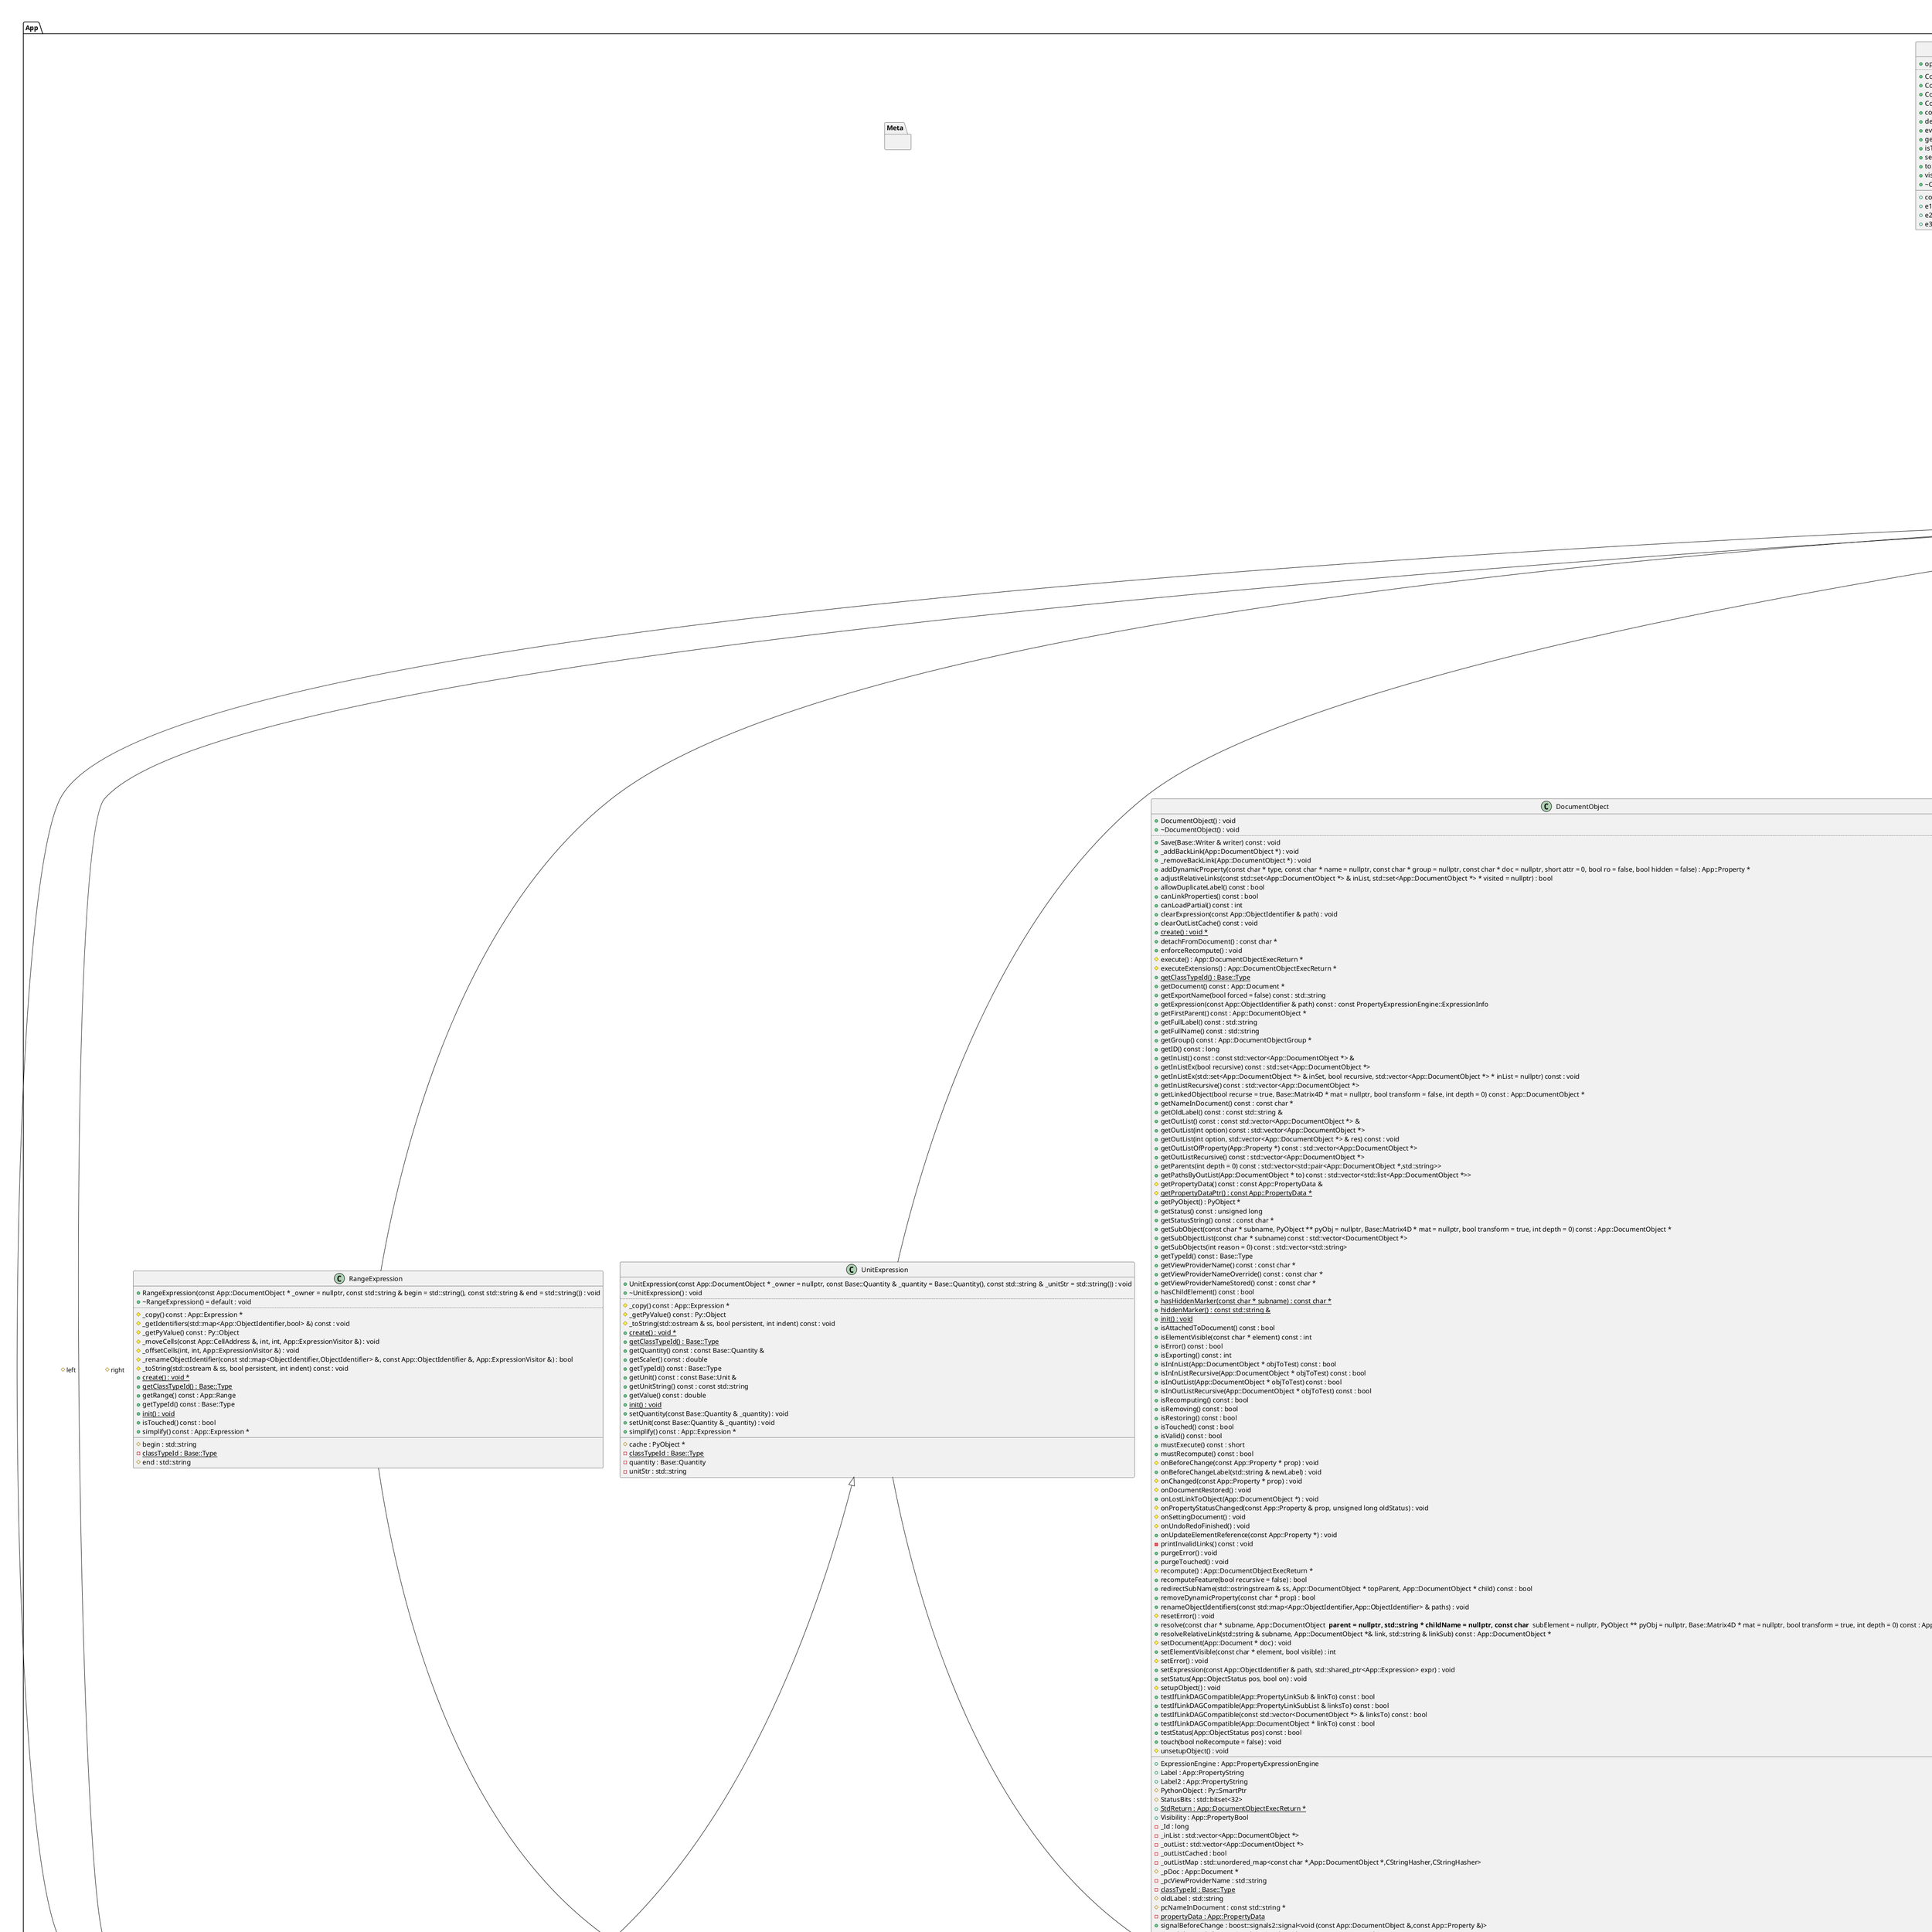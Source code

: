 @startuml
title App::Expression context
package [Base] as C_0000701777446892506059 {
class "Type" as C_0001299587473968259399
class C_0001299587473968259399 [[https://github.com/FreeCAD/FreeCAD/blob/f6708547a9bb3f71a4aaade12109f511a72c207c/src/Base/Type.h#L80{Type}]] {
+Type(const Base::Type & type) : void [[[https://github.com/FreeCAD/FreeCAD/blob/f6708547a9bb3f71a4aaade12109f511a72c207c/src/Base/Type.h#L84{Type}]]]
+Type() : void [[[https://github.com/FreeCAD/FreeCAD/blob/f6708547a9bb3f71a4aaade12109f511a72c207c/src/Base/Type.h#L85{Type}]]]
+~Type() : void [[[https://github.com/FreeCAD/FreeCAD/blob/f6708547a9bb3f71a4aaade12109f511a72c207c/src/Base/Type.h#L87{~Type}]]]
..
+operator=(const Base::Type type) : void [[[https://github.com/FreeCAD/FreeCAD/blob/f6708547a9bb3f71a4aaade12109f511a72c207c/src/Base/Type.h#L114{operator=}]]]
..
+operator!=(const Base::Type type) const : bool [[[https://github.com/FreeCAD/FreeCAD/blob/f6708547a9bb3f71a4aaade12109f511a72c207c/src/Base/Type.h#L116{operator!=}]]]
+operator<(const Base::Type type) const : bool [[[https://github.com/FreeCAD/FreeCAD/blob/f6708547a9bb3f71a4aaade12109f511a72c207c/src/Base/Type.h#L118{operator<}]]]
+operator<=(const Base::Type type) const : bool [[[https://github.com/FreeCAD/FreeCAD/blob/f6708547a9bb3f71a4aaade12109f511a72c207c/src/Base/Type.h#L119{operator<=}]]]
+operator==(const Base::Type type) const : bool [[[https://github.com/FreeCAD/FreeCAD/blob/f6708547a9bb3f71a4aaade12109f511a72c207c/src/Base/Type.h#L115{operator==}]]]
+operator>(const Base::Type type) const : bool [[[https://github.com/FreeCAD/FreeCAD/blob/f6708547a9bb3f71a4aaade12109f511a72c207c/src/Base/Type.h#L121{operator>}]]]
+operator>=(const Base::Type type) const : bool [[[https://github.com/FreeCAD/FreeCAD/blob/f6708547a9bb3f71a4aaade12109f511a72c207c/src/Base/Type.h#L120{operator>=}]]]
..
{static} +badType() : Base::Type [[[https://github.com/FreeCAD/FreeCAD/blob/f6708547a9bb3f71a4aaade12109f511a72c207c/src/Base/Type.h#L123{badType}]]]
+createInstance() : void * [[[https://github.com/FreeCAD/FreeCAD/blob/f6708547a9bb3f71a4aaade12109f511a72c207c/src/Base/Type.h#L90{createInstance}]]]
{static} +createInstanceByName(const char * TypeName, bool bLoadModule = false) : void * [[[https://github.com/FreeCAD/FreeCAD/blob/f6708547a9bb3f71a4aaade12109f511a72c207c/src/Base/Type.h#L92{createInstanceByName}]]]
{static} +createType(const Base::Type parent, const char * name, Base::Type::instantiationMethod method = nullptr) : const Base::Type [[[https://github.com/FreeCAD/FreeCAD/blob/f6708547a9bb3f71a4aaade12109f511a72c207c/src/Base/Type.h#L109{createType}]]]
{static} +destruct() : void [[[https://github.com/FreeCAD/FreeCAD/blob/f6708547a9bb3f71a4aaade12109f511a72c207c/src/Base/Type.h#L125{destruct}]]]
{static} +fromKey(unsigned int key) : Base::Type [[[https://github.com/FreeCAD/FreeCAD/blob/f6708547a9bb3f71a4aaade12109f511a72c207c/src/Base/Type.h#L98{fromKey}]]]
{static} +fromName(const char * name) : Base::Type [[[https://github.com/FreeCAD/FreeCAD/blob/f6708547a9bb3f71a4aaade12109f511a72c207c/src/Base/Type.h#L97{fromName}]]]
{static} +getAllDerivedFrom(const Base::Type type, std::vector<Type> & List) : int [[[https://github.com/FreeCAD/FreeCAD/blob/f6708547a9bb3f71a4aaade12109f511a72c207c/src/Base/Type.h#L103{getAllDerivedFrom}]]]
+getKey() const : unsigned int [[[https://github.com/FreeCAD/FreeCAD/blob/f6708547a9bb3f71a4aaade12109f511a72c207c/src/Base/Type.h#L111{getKey}]]]
{static} #getModuleName(const char * ClassName) : std::string [[[https://github.com/FreeCAD/FreeCAD/blob/f6708547a9bb3f71a4aaade12109f511a72c207c/src/Base/Type.h#L128{getModuleName}]]]
+getName() const : const char * [[[https://github.com/FreeCAD/FreeCAD/blob/f6708547a9bb3f71a4aaade12109f511a72c207c/src/Base/Type.h#L99{getName}]]]
{static} +getNumTypes() : int [[[https://github.com/FreeCAD/FreeCAD/blob/f6708547a9bb3f71a4aaade12109f511a72c207c/src/Base/Type.h#L107{getNumTypes}]]]
+getParent() const : const Base::Type [[[https://github.com/FreeCAD/FreeCAD/blob/f6708547a9bb3f71a4aaade12109f511a72c207c/src/Base/Type.h#L100{getParent}]]]
{static} +getTypeIfDerivedFrom(const char * name, const Base::Type parent, bool bLoadModule = false) : Base::Type [[[https://github.com/FreeCAD/FreeCAD/blob/f6708547a9bb3f71a4aaade12109f511a72c207c/src/Base/Type.h#L105{getTypeIfDerivedFrom}]]]
{static} +importModule(const char * TypeName) : void [[[https://github.com/FreeCAD/FreeCAD/blob/f6708547a9bb3f71a4aaade12109f511a72c207c/src/Base/Type.h#L93{importModule}]]]
{static} +init() : void [[[https://github.com/FreeCAD/FreeCAD/blob/f6708547a9bb3f71a4aaade12109f511a72c207c/src/Base/Type.h#L124{init}]]]
+isBad() const : bool [[[https://github.com/FreeCAD/FreeCAD/blob/f6708547a9bb3f71a4aaade12109f511a72c207c/src/Base/Type.h#L112{isBad}]]]
+isDerivedFrom(const Base::Type type) const : bool [[[https://github.com/FreeCAD/FreeCAD/blob/f6708547a9bb3f71a4aaade12109f511a72c207c/src/Base/Type.h#L101{isDerivedFrom}]]]
__
-index : unsigned int [[[https://github.com/FreeCAD/FreeCAD/blob/f6708547a9bb3f71a4aaade12109f511a72c207c/src/Base/Type.h#L134{index}]]]
{static} -loadModuleSet : std::set<std::string> [[[https://github.com/FreeCAD/FreeCAD/blob/f6708547a9bb3f71a4aaade12109f511a72c207c/src/Base/Type.h#L140{loadModuleSet}]]]
{static} -typedata : std::vector<TypeData *> [[[https://github.com/FreeCAD/FreeCAD/blob/f6708547a9bb3f71a4aaade12109f511a72c207c/src/Base/Type.h#L138{typedata}]]]
{static} -typemap : std::map<std::string,unsigned int> [[[https://github.com/FreeCAD/FreeCAD/blob/f6708547a9bb3f71a4aaade12109f511a72c207c/src/Base/Type.h#L137{typemap}]]]
}
class "BaseClass" as C_0000118442831094660490
class C_0000118442831094660490 [[https://github.com/FreeCAD/FreeCAD/blob/f6708547a9bb3f71a4aaade12109f511a72c207c/src/Base/BaseClass.h#L104{BaseClass}]] {
+BaseClass() : void [[[https://github.com/FreeCAD/FreeCAD/blob/f6708547a9bb3f71a4aaade12109f511a72c207c/src/Base/BaseClass.h#L124{BaseClass}]]]
+BaseClass(const Base::BaseClass &) = default : void [[[https://github.com/FreeCAD/FreeCAD/blob/f6708547a9bb3f71a4aaade12109f511a72c207c/src/Base/BaseClass.h#L125{BaseClass}]]]
+~BaseClass() : void [[[https://github.com/FreeCAD/FreeCAD/blob/f6708547a9bb3f71a4aaade12109f511a72c207c/src/Base/BaseClass.h#L128{~BaseClass}]]]
..
+operator=(const Base::BaseClass &) = default : Base::BaseClass & [[[https://github.com/FreeCAD/FreeCAD/blob/f6708547a9bb3f71a4aaade12109f511a72c207c/src/Base/BaseClass.h#L126{operator=}]]]
..
{static} +create() : void * [[[https://github.com/FreeCAD/FreeCAD/blob/f6708547a9bb3f71a4aaade12109f511a72c207c/src/Base/BaseClass.h#L116{create}]]]
{static} +getClassTypeId() : Base::Type [[[https://github.com/FreeCAD/FreeCAD/blob/f6708547a9bb3f71a4aaade12109f511a72c207c/src/Base/BaseClass.h#L107{getClassTypeId}]]]
+getPyObject() : PyObject * [[[https://github.com/FreeCAD/FreeCAD/blob/f6708547a9bb3f71a4aaade12109f511a72c207c/src/Base/BaseClass.h#L113{getPyObject}]]]
+getTypeId() const : Base::Type [[[https://github.com/FreeCAD/FreeCAD/blob/f6708547a9bb3f71a4aaade12109f511a72c207c/src/Base/BaseClass.h#L108{getTypeId}]]]
{static} +init() : void [[[https://github.com/FreeCAD/FreeCAD/blob/f6708547a9bb3f71a4aaade12109f511a72c207c/src/Base/BaseClass.h#L111{init}]]]
{static} #initSubclass(Base::Type & toInit, const char * ClassName, const char * ParentName, Type::instantiationMethod method = nullptr) : void [[[https://github.com/FreeCAD/FreeCAD/blob/f6708547a9bb3f71a4aaade12109f511a72c207c/src/Base/BaseClass.h#L120{initSubclass}]]]
+isDerivedFrom(const Base::Type type) const : bool [[[https://github.com/FreeCAD/FreeCAD/blob/f6708547a9bb3f71a4aaade12109f511a72c207c/src/Base/BaseClass.h#L109{isDerivedFrom}]]]
+setPyObject(PyObject *) : void [[[https://github.com/FreeCAD/FreeCAD/blob/f6708547a9bb3f71a4aaade12109f511a72c207c/src/Base/BaseClass.h#L114{setPyObject}]]]
__
{static} -classTypeId : Base::Type [[[https://github.com/FreeCAD/FreeCAD/blob/f6708547a9bb3f71a4aaade12109f511a72c207c/src/Base/BaseClass.h#L118{classTypeId}]]]
}
}
package [App] as C_0002285326295477687690 {
class "PropertyExpressionEngine::ExpressionInfo" as C_0002265584471313809397
class C_0002265584471313809397 [[https://github.com/FreeCAD/FreeCAD/blob/f6708547a9bb3f71a4aaade12109f511a72c207c/src/App/PropertyExpressionEngine.h#L86{PropertyExpressionEngine##ExpressionInfo}]] {
+operator=(const App::PropertyExpressionEngine::ExpressionInfo & other) : App::PropertyExpressionEngine::ExpressionInfo & [[[https://github.com/FreeCAD/FreeCAD/blob/f6708547a9bb3f71a4aaade12109f511a72c207c/src/App/PropertyExpressionEngine.h#L100{operator=}]]]
..
+ExpressionInfo(std::shared_ptr<App::Expression> expression = std::shared_ptr<App::Expression>()) : void [[[https://github.com/FreeCAD/FreeCAD/blob/f6708547a9bb3f71a4aaade12109f511a72c207c/src/App/PropertyExpressionEngine.h#L90{ExpressionInfo}]]]
+ExpressionInfo(const App::PropertyExpressionEngine::ExpressionInfo & other) : void [[[https://github.com/FreeCAD/FreeCAD/blob/f6708547a9bb3f71a4aaade12109f511a72c207c/src/App/PropertyExpressionEngine.h#L95{ExpressionInfo}]]]
__
+busy : bool [[[https://github.com/FreeCAD/FreeCAD/blob/f6708547a9bb3f71a4aaade12109f511a72c207c/src/App/PropertyExpressionEngine.h#L88{busy}]]]
+expression : std::shared_ptr<App::Expression> [[[https://github.com/FreeCAD/FreeCAD/blob/f6708547a9bb3f71a4aaade12109f511a72c207c/src/App/PropertyExpressionEngine.h#L87{expression}]]]
}
class "DocumentObject" as C_0001679842198945066576
class C_0001679842198945066576 [[https://github.com/FreeCAD/FreeCAD/blob/f6708547a9bb3f71a4aaade12109f511a72c207c/src/App/DocumentObject.h#L96{DocumentObject}]] {
+DocumentObject() : void [[[https://github.com/FreeCAD/FreeCAD/blob/f6708547a9bb3f71a4aaade12109f511a72c207c/src/App/DocumentObject.h#L132{DocumentObject}]]]
+~DocumentObject() : void [[[https://github.com/FreeCAD/FreeCAD/blob/f6708547a9bb3f71a4aaade12109f511a72c207c/src/App/DocumentObject.h#L133{~DocumentObject}]]]
..
+Save(Base::Writer & writer) const : void [[[https://github.com/FreeCAD/FreeCAD/blob/f6708547a9bb3f71a4aaade12109f511a72c207c/src/App/DocumentObject.h#L427{Save}]]]
+_addBackLink(App::DocumentObject *) : void [[[https://github.com/FreeCAD/FreeCAD/blob/f6708547a9bb3f71a4aaade12109f511a72c207c/src/App/DocumentObject.h#L274{_addBackLink}]]]
+_removeBackLink(App::DocumentObject *) : void [[[https://github.com/FreeCAD/FreeCAD/blob/f6708547a9bb3f71a4aaade12109f511a72c207c/src/App/DocumentObject.h#L272{_removeBackLink}]]]
+addDynamicProperty(const char * type, const char * name = nullptr, const char * group = nullptr, const char * doc = nullptr, short attr = 0, bool ro = false, bool hidden = false) : App::Property * [[[https://github.com/FreeCAD/FreeCAD/blob/f6708547a9bb3f71a4aaade12109f511a72c207c/src/App/DocumentObject.h#L447{addDynamicProperty}]]]
+adjustRelativeLinks(const std::set<App::DocumentObject *> & inList, std::set<App::DocumentObject *> * visited = nullptr) : bool [[[https://github.com/FreeCAD/FreeCAD/blob/f6708547a9bb3f71a4aaade12109f511a72c207c/src/App/DocumentObject.h#L529{adjustRelativeLinks}]]]
+allowDuplicateLabel() const : bool [[[https://github.com/FreeCAD/FreeCAD/blob/f6708547a9bb3f71a4aaade12109f511a72c207c/src/App/DocumentObject.h#L411{allowDuplicateLabel}]]]
+canLinkProperties() const : bool [[[https://github.com/FreeCAD/FreeCAD/blob/f6708547a9bb3f71a4aaade12109f511a72c207c/src/App/DocumentObject.h#L408{canLinkProperties}]]]
+canLoadPartial() const : int [[[https://github.com/FreeCAD/FreeCAD/blob/f6708547a9bb3f71a4aaade12109f511a72c207c/src/App/DocumentObject.h#L538{canLoadPartial}]]]
+clearExpression(const App::ObjectIdentifier & path) : void [[[https://github.com/FreeCAD/FreeCAD/blob/f6708547a9bb3f71a4aaade12109f511a72c207c/src/App/DocumentObject.h#L433{clearExpression}]]]
+clearOutListCache() const : void [[[https://github.com/FreeCAD/FreeCAD/blob/f6708547a9bb3f71a4aaade12109f511a72c207c/src/App/DocumentObject.h#L235{clearOutListCache}]]]
{static} +create() : void * [[[https://github.com/FreeCAD/FreeCAD/blob/f6708547a9bb3f71a4aaade12109f511a72c207c/src/App/DocumentObject.h#L98{create}]]]
+detachFromDocument() : const char * [[[https://github.com/FreeCAD/FreeCAD/blob/f6708547a9bb3f71a4aaade12109f511a72c207c/src/App/DocumentObject.h#L146{detachFromDocument}]]]
+enforceRecompute() : void [[[https://github.com/FreeCAD/FreeCAD/blob/f6708547a9bb3f71a4aaade12109f511a72c207c/src/App/DocumentObject.h#L158{enforceRecompute}]]]
#execute() : App::DocumentObjectExecReturn * [[[https://github.com/FreeCAD/FreeCAD/blob/f6708547a9bb3f71a4aaade12109f511a72c207c/src/App/DocumentObject.h#L577{execute}]]]
#executeExtensions() : App::DocumentObjectExecReturn * [[[https://github.com/FreeCAD/FreeCAD/blob/f6708547a9bb3f71a4aaade12109f511a72c207c/src/App/DocumentObject.h#L582{executeExtensions}]]]
{static} +getClassTypeId() : Base::Type [[[https://github.com/FreeCAD/FreeCAD/blob/f6708547a9bb3f71a4aaade12109f511a72c207c/src/App/DocumentObject.h#L98{getClassTypeId}]]]
+getDocument() const : App::Document * [[[https://github.com/FreeCAD/FreeCAD/blob/f6708547a9bb3f71a4aaade12109f511a72c207c/src/App/DocumentObject.h#L148{getDocument}]]]
+getExportName(bool forced = false) const : std::string [[[https://github.com/FreeCAD/FreeCAD/blob/f6708547a9bb3f71a4aaade12109f511a72c207c/src/App/DocumentObject.h#L140{getExportName}]]]
+getExpression(const App::ObjectIdentifier & path) const : const PropertyExpressionEngine::ExpressionInfo [[[https://github.com/FreeCAD/FreeCAD/blob/f6708547a9bb3f71a4aaade12109f511a72c207c/src/App/DocumentObject.h#L435{getExpression}]]]
+getFirstParent() const : App::DocumentObject * [[[https://github.com/FreeCAD/FreeCAD/blob/f6708547a9bb3f71a4aaade12109f511a72c207c/src/App/DocumentObject.h#L387{getFirstParent}]]]
+getFullLabel() const : std::string [[[https://github.com/FreeCAD/FreeCAD/blob/f6708547a9bb3f71a4aaade12109f511a72c207c/src/App/DocumentObject.h#L144{getFullLabel}]]]
+getFullName() const : std::string [[[https://github.com/FreeCAD/FreeCAD/blob/f6708547a9bb3f71a4aaade12109f511a72c207c/src/App/DocumentObject.h#L142{getFullName}]]]
+getGroup() const : App::DocumentObjectGroup * [[[https://github.com/FreeCAD/FreeCAD/blob/f6708547a9bb3f71a4aaade12109f511a72c207c/src/App/DocumentObject.h#L261{getGroup}]]]
+getID() const : long [[[https://github.com/FreeCAD/FreeCAD/blob/f6708547a9bb3f71a4aaade12109f511a72c207c/src/App/DocumentObject.h#L138{getID}]]]
+getInList() const : const std::vector<App::DocumentObject *> & [[[https://github.com/FreeCAD/FreeCAD/blob/f6708547a9bb3f71a4aaade12109f511a72c207c/src/App/DocumentObject.h#L242{getInList}]]]
+getInListEx(bool recursive) const : std::set<App::DocumentObject *> [[[https://github.com/FreeCAD/FreeCAD/blob/f6708547a9bb3f71a4aaade12109f511a72c207c/src/App/DocumentObject.h#L258{getInListEx}]]]
+getInListEx(std::set<App::DocumentObject *> & inSet, bool recursive, std::vector<App::DocumentObject *> * inList = nullptr) const : void [[[https://github.com/FreeCAD/FreeCAD/blob/f6708547a9bb3f71a4aaade12109f511a72c207c/src/App/DocumentObject.h#L253{getInListEx}]]]
+getInListRecursive() const : std::vector<App::DocumentObject *> [[[https://github.com/FreeCAD/FreeCAD/blob/f6708547a9bb3f71a4aaade12109f511a72c207c/src/App/DocumentObject.h#L245{getInListRecursive}]]]
+getLinkedObject(bool recurse = true, Base::Matrix4D * mat = nullptr, bool transform = false, int depth = 0) const : App::DocumentObject * [[[https://github.com/FreeCAD/FreeCAD/blob/f6708547a9bb3f71a4aaade12109f511a72c207c/src/App/DocumentObject.h#L404{getLinkedObject}]]]
+getNameInDocument() const : const char * [[[https://github.com/FreeCAD/FreeCAD/blob/f6708547a9bb3f71a4aaade12109f511a72c207c/src/App/DocumentObject.h#L136{getNameInDocument}]]]
+getOldLabel() const : const std::string & [[[https://github.com/FreeCAD/FreeCAD/blob/f6708547a9bb3f71a4aaade12109f511a72c207c/src/App/DocumentObject.h#L439{getOldLabel}]]]
+getOutList() const : const std::vector<App::DocumentObject *> & [[[https://github.com/FreeCAD/FreeCAD/blob/f6708547a9bb3f71a4aaade12109f511a72c207c/src/App/DocumentObject.h#L226{getOutList}]]]
+getOutList(int option) const : std::vector<App::DocumentObject *> [[[https://github.com/FreeCAD/FreeCAD/blob/f6708547a9bb3f71a4aaade12109f511a72c207c/src/App/DocumentObject.h#L227{getOutList}]]]
+getOutList(int option, std::vector<App::DocumentObject *> & res) const : void [[[https://github.com/FreeCAD/FreeCAD/blob/f6708547a9bb3f71a4aaade12109f511a72c207c/src/App/DocumentObject.h#L228{getOutList}]]]
+getOutListOfProperty(App::Property *) const : std::vector<App::DocumentObject *> [[[https://github.com/FreeCAD/FreeCAD/blob/f6708547a9bb3f71a4aaade12109f511a72c207c/src/App/DocumentObject.h#L231{getOutListOfProperty}]]]
+getOutListRecursive() const : std::vector<App::DocumentObject *> [[[https://github.com/FreeCAD/FreeCAD/blob/f6708547a9bb3f71a4aaade12109f511a72c207c/src/App/DocumentObject.h#L233{getOutListRecursive}]]]
+getParents(int depth = 0) const : std::vector<std::pair<App::DocumentObject *,std::string>> [[[https://github.com/FreeCAD/FreeCAD/blob/f6708547a9bb3f71a4aaade12109f511a72c207c/src/App/DocumentObject.h#L384{getParents}]]]
+getPathsByOutList(App::DocumentObject * to) const : std::vector<std::list<App::DocumentObject *>> [[[https://github.com/FreeCAD/FreeCAD/blob/f6708547a9bb3f71a4aaade12109f511a72c207c/src/App/DocumentObject.h#L237{getPathsByOutList}]]]
#getPropertyData() const : const App::PropertyData & [[[https://github.com/FreeCAD/FreeCAD/blob/f6708547a9bb3f71a4aaade12109f511a72c207c/src/App/DocumentObject.h#L98{getPropertyData}]]]
{static} #getPropertyDataPtr() : const App::PropertyData * [[[https://github.com/FreeCAD/FreeCAD/blob/f6708547a9bb3f71a4aaade12109f511a72c207c/src/App/DocumentObject.h#L98{getPropertyDataPtr}]]]
+getPyObject() : PyObject * [[[https://github.com/FreeCAD/FreeCAD/blob/f6708547a9bb3f71a4aaade12109f511a72c207c/src/App/DocumentObject.h#L322{getPyObject}]]]
+getStatus() const : unsigned long [[[https://github.com/FreeCAD/FreeCAD/blob/f6708547a9bb3f71a4aaade12109f511a72c207c/src/App/DocumentObject.h#L179{getStatus}]]]
+getStatusString() const : const char * [[[https://github.com/FreeCAD/FreeCAD/blob/f6708547a9bb3f71a4aaade12109f511a72c207c/src/App/DocumentObject.h#L313{getStatusString}]]]
+getSubObject(const char * subname, PyObject ** pyObj = nullptr, Base::Matrix4D * mat = nullptr, bool transform = true, int depth = 0) const : App::DocumentObject * [[[https://github.com/FreeCAD/FreeCAD/blob/f6708547a9bb3f71a4aaade12109f511a72c207c/src/App/DocumentObject.h#L352{getSubObject}]]]
+getSubObjectList(const char * subname) const : std::vector<DocumentObject *> [[[https://github.com/FreeCAD/FreeCAD/blob/f6708547a9bb3f71a4aaade12109f511a72c207c/src/App/DocumentObject.h#L356{getSubObjectList}]]]
+getSubObjects(int reason = 0) const : std::vector<std::string> [[[https://github.com/FreeCAD/FreeCAD/blob/f6708547a9bb3f71a4aaade12109f511a72c207c/src/App/DocumentObject.h#L381{getSubObjects}]]]
+getTypeId() const : Base::Type [[[https://github.com/FreeCAD/FreeCAD/blob/f6708547a9bb3f71a4aaade12109f511a72c207c/src/App/DocumentObject.h#L98{getTypeId}]]]
+getViewProviderName() const : const char * [[[https://github.com/FreeCAD/FreeCAD/blob/f6708547a9bb3f71a4aaade12109f511a72c207c/src/App/DocumentObject.h#L115{getViewProviderName}]]]
+getViewProviderNameOverride() const : const char * [[[https://github.com/FreeCAD/FreeCAD/blob/f6708547a9bb3f71a4aaade12109f511a72c207c/src/App/DocumentObject.h#L127{getViewProviderNameOverride}]]]
+getViewProviderNameStored() const : const char * [[[https://github.com/FreeCAD/FreeCAD/blob/f6708547a9bb3f71a4aaade12109f511a72c207c/src/App/DocumentObject.h#L441{getViewProviderNameStored}]]]
+hasChildElement() const : bool [[[https://github.com/FreeCAD/FreeCAD/blob/f6708547a9bb3f71a4aaade12109f511a72c207c/src/App/DocumentObject.h#L207{hasChildElement}]]]
{static} +hasHiddenMarker(const char * subname) : const char * [[[https://github.com/FreeCAD/FreeCAD/blob/f6708547a9bb3f71a4aaade12109f511a72c207c/src/App/DocumentObject.h#L565{hasHiddenMarker}]]]
{static} +hiddenMarker() : const std::string & [[[https://github.com/FreeCAD/FreeCAD/blob/f6708547a9bb3f71a4aaade12109f511a72c207c/src/App/DocumentObject.h#L563{hiddenMarker}]]]
{static} +init() : void [[[https://github.com/FreeCAD/FreeCAD/blob/f6708547a9bb3f71a4aaade12109f511a72c207c/src/App/DocumentObject.h#L98{init}]]]
+isAttachedToDocument() const : bool [[[https://github.com/FreeCAD/FreeCAD/blob/f6708547a9bb3f71a4aaade12109f511a72c207c/src/App/DocumentObject.h#L145{isAttachedToDocument}]]]
+isElementVisible(const char * element) const : int [[[https://github.com/FreeCAD/FreeCAD/blob/f6708547a9bb3f71a4aaade12109f511a72c207c/src/App/DocumentObject.h#L204{isElementVisible}]]]
+isError() const : bool [[[https://github.com/FreeCAD/FreeCAD/blob/f6708547a9bb3f71a4aaade12109f511a72c207c/src/App/DocumentObject.h#L168{isError}]]]
+isExporting() const : int [[[https://github.com/FreeCAD/FreeCAD/blob/f6708547a9bb3f71a4aaade12109f511a72c207c/src/App/DocumentObject.h#L184{isExporting}]]]
+isInInList(App::DocumentObject * objToTest) const : bool [[[https://github.com/FreeCAD/FreeCAD/blob/f6708547a9bb3f71a4aaade12109f511a72c207c/src/App/DocumentObject.h#L266{isInInList}]]]
+isInInListRecursive(App::DocumentObject * objToTest) const : bool [[[https://github.com/FreeCAD/FreeCAD/blob/f6708547a9bb3f71a4aaade12109f511a72c207c/src/App/DocumentObject.h#L264{isInInListRecursive}]]]
+isInOutList(App::DocumentObject * objToTest) const : bool [[[https://github.com/FreeCAD/FreeCAD/blob/f6708547a9bb3f71a4aaade12109f511a72c207c/src/App/DocumentObject.h#L270{isInOutList}]]]
+isInOutListRecursive(App::DocumentObject * objToTest) const : bool [[[https://github.com/FreeCAD/FreeCAD/blob/f6708547a9bb3f71a4aaade12109f511a72c207c/src/App/DocumentObject.h#L268{isInOutListRecursive}]]]
+isRecomputing() const : bool [[[https://github.com/FreeCAD/FreeCAD/blob/f6708547a9bb3f71a4aaade12109f511a72c207c/src/App/DocumentObject.h#L173{isRecomputing}]]]
+isRemoving() const : bool [[[https://github.com/FreeCAD/FreeCAD/blob/f6708547a9bb3f71a4aaade12109f511a72c207c/src/App/DocumentObject.h#L177{isRemoving}]]]
+isRestoring() const : bool [[[https://github.com/FreeCAD/FreeCAD/blob/f6708547a9bb3f71a4aaade12109f511a72c207c/src/App/DocumentObject.h#L175{isRestoring}]]]
+isTouched() const : bool [[[https://github.com/FreeCAD/FreeCAD/blob/f6708547a9bb3f71a4aaade12109f511a72c207c/src/App/DocumentObject.h#L156{isTouched}]]]
+isValid() const : bool [[[https://github.com/FreeCAD/FreeCAD/blob/f6708547a9bb3f71a4aaade12109f511a72c207c/src/App/DocumentObject.h#L169{isValid}]]]
+mustExecute() const : short [[[https://github.com/FreeCAD/FreeCAD/blob/f6708547a9bb3f71a4aaade12109f511a72c207c/src/App/DocumentObject.h#L304{mustExecute}]]]
+mustRecompute() const : bool [[[https://github.com/FreeCAD/FreeCAD/blob/f6708547a9bb3f71a4aaade12109f511a72c207c/src/App/DocumentObject.h#L160{mustRecompute}]]]
#onBeforeChange(const App::Property * prop) : void [[[https://github.com/FreeCAD/FreeCAD/blob/f6708547a9bb3f71a4aaade12109f511a72c207c/src/App/DocumentObject.h#L605{onBeforeChange}]]]
+onBeforeChangeLabel(std::string & newLabel) : void [[[https://github.com/FreeCAD/FreeCAD/blob/f6708547a9bb3f71a4aaade12109f511a72c207c/src/App/DocumentObject.h#L419{onBeforeChangeLabel}]]]
#onChanged(const App::Property * prop) : void [[[https://github.com/FreeCAD/FreeCAD/blob/f6708547a9bb3f71a4aaade12109f511a72c207c/src/App/DocumentObject.h#L607{onChanged}]]]
#onDocumentRestored() : void [[[https://github.com/FreeCAD/FreeCAD/blob/f6708547a9bb3f71a4aaade12109f511a72c207c/src/App/DocumentObject.h#L609{onDocumentRestored}]]]
+onLostLinkToObject(App::DocumentObject *) : void [[[https://github.com/FreeCAD/FreeCAD/blob/f6708547a9bb3f71a4aaade12109f511a72c207c/src/App/DocumentObject.h#L321{onLostLinkToObject}]]]
#onPropertyStatusChanged(const App::Property & prop, unsigned long oldStatus) : void [[[https://github.com/FreeCAD/FreeCAD/blob/f6708547a9bb3f71a4aaade12109f511a72c207c/src/App/DocumentObject.h#L620{onPropertyStatusChanged}]]]
#onSettingDocument() : void [[[https://github.com/FreeCAD/FreeCAD/blob/f6708547a9bb3f71a4aaade12109f511a72c207c/src/App/DocumentObject.h#L613{onSettingDocument}]]]
#onUndoRedoFinished() : void [[[https://github.com/FreeCAD/FreeCAD/blob/f6708547a9bb3f71a4aaade12109f511a72c207c/src/App/DocumentObject.h#L611{onUndoRedoFinished}]]]
+onUpdateElementReference(const App::Property *) : void [[[https://github.com/FreeCAD/FreeCAD/blob/f6708547a9bb3f71a4aaade12109f511a72c207c/src/App/DocumentObject.h#L540{onUpdateElementReference}]]]
-printInvalidLinks() const : void [[[https://github.com/FreeCAD/FreeCAD/blob/f6708547a9bb3f71a4aaade12109f511a72c207c/src/App/DocumentObject.h#L623{printInvalidLinks}]]]
+purgeError() : void [[[https://github.com/FreeCAD/FreeCAD/blob/f6708547a9bb3f71a4aaade12109f511a72c207c/src/App/DocumentObject.h#L171{purgeError}]]]
+purgeTouched() : void [[[https://github.com/FreeCAD/FreeCAD/blob/f6708547a9bb3f71a4aaade12109f511a72c207c/src/App/DocumentObject.h#L162{purgeTouched}]]]
#recompute() : App::DocumentObjectExecReturn * [[[https://github.com/FreeCAD/FreeCAD/blob/f6708547a9bb3f71a4aaade12109f511a72c207c/src/App/DocumentObject.h#L569{recompute}]]]
+recomputeFeature(bool recursive = false) : bool [[[https://github.com/FreeCAD/FreeCAD/blob/f6708547a9bb3f71a4aaade12109f511a72c207c/src/App/DocumentObject.h#L310{recomputeFeature}]]]
+redirectSubName(std::ostringstream & ss, App::DocumentObject * topParent, App::DocumentObject * child) const : bool [[[https://github.com/FreeCAD/FreeCAD/blob/f6708547a9bb3f71a4aaade12109f511a72c207c/src/App/DocumentObject.h#L555{redirectSubName}]]]
+removeDynamicProperty(const char * prop) : bool [[[https://github.com/FreeCAD/FreeCAD/blob/f6708547a9bb3f71a4aaade12109f511a72c207c/src/App/DocumentObject.h#L445{removeDynamicProperty}]]]
+renameObjectIdentifiers(const std::map<App::ObjectIdentifier,App::ObjectIdentifier> & paths) : void [[[https://github.com/FreeCAD/FreeCAD/blob/f6708547a9bb3f71a4aaade12109f511a72c207c/src/App/DocumentObject.h#L437{renameObjectIdentifiers}]]]
#resetError() : void [[[https://github.com/FreeCAD/FreeCAD/blob/f6708547a9bb3f71a4aaade12109f511a72c207c/src/App/DocumentObject.h#L601{resetError}]]]
+resolve(const char * subname, App::DocumentObject ** parent = nullptr, std::string * childName = nullptr, const char ** subElement = nullptr, PyObject ** pyObj = nullptr, Base::Matrix4D * mat = nullptr, bool transform = true, int depth = 0) const : App::DocumentObject * [[[https://github.com/FreeCAD/FreeCAD/blob/f6708547a9bb3f71a4aaade12109f511a72c207c/src/App/DocumentObject.h#L464{resolve}]]]
+resolveRelativeLink(std::string & subname, App::DocumentObject *& link, std::string & linkSub) const : App::DocumentObject * [[[https://github.com/FreeCAD/FreeCAD/blob/f6708547a9bb3f71a4aaade12109f511a72c207c/src/App/DocumentObject.h#L512{resolveRelativeLink}]]]
#setDocument(App::Document * doc) : void [[[https://github.com/FreeCAD/FreeCAD/blob/f6708547a9bb3f71a4aaade12109f511a72c207c/src/App/DocumentObject.h#L602{setDocument}]]]
+setElementVisible(const char * element, bool visible) : int [[[https://github.com/FreeCAD/FreeCAD/blob/f6708547a9bb3f71a4aaade12109f511a72c207c/src/App/DocumentObject.h#L197{setElementVisible}]]]
#setError() : void [[[https://github.com/FreeCAD/FreeCAD/blob/f6708547a9bb3f71a4aaade12109f511a72c207c/src/App/DocumentObject.h#L600{setError}]]]
+setExpression(const App::ObjectIdentifier & path, std::shared_ptr<App::Expression> expr) : void [[[https://github.com/FreeCAD/FreeCAD/blob/f6708547a9bb3f71a4aaade12109f511a72c207c/src/App/DocumentObject.h#L431{setExpression}]]]
+setStatus(App::ObjectStatus pos, bool on) : void [[[https://github.com/FreeCAD/FreeCAD/blob/f6708547a9bb3f71a4aaade12109f511a72c207c/src/App/DocumentObject.h#L181{setStatus}]]]
#setupObject() : void [[[https://github.com/FreeCAD/FreeCAD/blob/f6708547a9bb3f71a4aaade12109f511a72c207c/src/App/DocumentObject.h#L615{setupObject}]]]
+testIfLinkDAGCompatible(App::PropertyLinkSub & linkTo) const : bool [[[https://github.com/FreeCAD/FreeCAD/blob/f6708547a9bb3f71a4aaade12109f511a72c207c/src/App/DocumentObject.h#L290{testIfLinkDAGCompatible}]]]
+testIfLinkDAGCompatible(App::PropertyLinkSubList & linksTo) const : bool [[[https://github.com/FreeCAD/FreeCAD/blob/f6708547a9bb3f71a4aaade12109f511a72c207c/src/App/DocumentObject.h#L289{testIfLinkDAGCompatible}]]]
+testIfLinkDAGCompatible(const std::vector<DocumentObject *> & linksTo) const : bool [[[https://github.com/FreeCAD/FreeCAD/blob/f6708547a9bb3f71a4aaade12109f511a72c207c/src/App/DocumentObject.h#L288{testIfLinkDAGCompatible}]]]
+testIfLinkDAGCompatible(App::DocumentObject * linkTo) const : bool [[[https://github.com/FreeCAD/FreeCAD/blob/f6708547a9bb3f71a4aaade12109f511a72c207c/src/App/DocumentObject.h#L287{testIfLinkDAGCompatible}]]]
+testStatus(App::ObjectStatus pos) const : bool [[[https://github.com/FreeCAD/FreeCAD/blob/f6708547a9bb3f71a4aaade12109f511a72c207c/src/App/DocumentObject.h#L180{testStatus}]]]
+touch(bool noRecompute = false) : void [[[https://github.com/FreeCAD/FreeCAD/blob/f6708547a9bb3f71a4aaade12109f511a72c207c/src/App/DocumentObject.h#L154{touch}]]]
#unsetupObject() : void [[[https://github.com/FreeCAD/FreeCAD/blob/f6708547a9bb3f71a4aaade12109f511a72c207c/src/App/DocumentObject.h#L617{unsetupObject}]]]
__
+ExpressionEngine : App::PropertyExpressionEngine [[[https://github.com/FreeCAD/FreeCAD/blob/f6708547a9bb3f71a4aaade12109f511a72c207c/src/App/DocumentObject.h#L104{ExpressionEngine}]]]
+Label : App::PropertyString [[[https://github.com/FreeCAD/FreeCAD/blob/f6708547a9bb3f71a4aaade12109f511a72c207c/src/App/DocumentObject.h#L102{Label}]]]
+Label2 : App::PropertyString [[[https://github.com/FreeCAD/FreeCAD/blob/f6708547a9bb3f71a4aaade12109f511a72c207c/src/App/DocumentObject.h#L103{Label2}]]]
#PythonObject : Py::SmartPtr [[[https://github.com/FreeCAD/FreeCAD/blob/f6708547a9bb3f71a4aaade12109f511a72c207c/src/App/DocumentObject.h#L627{PythonObject}]]]
#StatusBits : std::bitset<32> [[[https://github.com/FreeCAD/FreeCAD/blob/f6708547a9bb3f71a4aaade12109f511a72c207c/src/App/DocumentObject.h#L598{StatusBits}]]]
{static} +StdReturn : App::DocumentObjectExecReturn * [[[https://github.com/FreeCAD/FreeCAD/blob/f6708547a9bb3f71a4aaade12109f511a72c207c/src/App/DocumentObject.h#L425{StdReturn}]]]
+Visibility : App::PropertyBool [[[https://github.com/FreeCAD/FreeCAD/blob/f6708547a9bb3f71a4aaade12109f511a72c207c/src/App/DocumentObject.h#L107{Visibility}]]]
-_Id : long [[[https://github.com/FreeCAD/FreeCAD/blob/f6708547a9bb3f71a4aaade12109f511a72c207c/src/App/DocumentObject.h#L642{_Id}]]]
-_inList : std::vector<App::DocumentObject *> [[[https://github.com/FreeCAD/FreeCAD/blob/f6708547a9bb3f71a4aaade12109f511a72c207c/src/App/DocumentObject.h#L647{_inList}]]]
-_outList : std::vector<App::DocumentObject *> [[[https://github.com/FreeCAD/FreeCAD/blob/f6708547a9bb3f71a4aaade12109f511a72c207c/src/App/DocumentObject.h#L648{_outList}]]]
-_outListCached : bool [[[https://github.com/FreeCAD/FreeCAD/blob/f6708547a9bb3f71a4aaade12109f511a72c207c/src/App/DocumentObject.h#L650{_outListCached}]]]
-_outListMap : std::unordered_map<const char *,App::DocumentObject *,CStringHasher,CStringHasher> [[[https://github.com/FreeCAD/FreeCAD/blob/f6708547a9bb3f71a4aaade12109f511a72c207c/src/App/DocumentObject.h#L649{_outListMap}]]]
#_pDoc : App::Document * [[[https://github.com/FreeCAD/FreeCAD/blob/f6708547a9bb3f71a4aaade12109f511a72c207c/src/App/DocumentObject.h#L629{_pDoc}]]]
-_pcViewProviderName : std::string [[[https://github.com/FreeCAD/FreeCAD/blob/f6708547a9bb3f71a4aaade12109f511a72c207c/src/App/DocumentObject.h#L639{_pcViewProviderName}]]]
{static} -classTypeId : Base::Type [[[https://github.com/FreeCAD/FreeCAD/blob/f6708547a9bb3f71a4aaade12109f511a72c207c/src/App/DocumentObject.h#L98{classTypeId}]]]
#oldLabel : std::string [[[https://github.com/FreeCAD/FreeCAD/blob/f6708547a9bb3f71a4aaade12109f511a72c207c/src/App/DocumentObject.h#L632{oldLabel}]]]
#pcNameInDocument : const std::string * [[[https://github.com/FreeCAD/FreeCAD/blob/f6708547a9bb3f71a4aaade12109f511a72c207c/src/App/DocumentObject.h#L635{pcNameInDocument}]]]
{static} -propertyData : App::PropertyData [[[https://github.com/FreeCAD/FreeCAD/blob/f6708547a9bb3f71a4aaade12109f511a72c207c/src/App/DocumentObject.h#L98{propertyData}]]]
+signalBeforeChange : boost::signals2::signal<void (const App::DocumentObject &,const App::Property &)> [[[https://github.com/FreeCAD/FreeCAD/blob/f6708547a9bb3f71a4aaade12109f511a72c207c/src/App/DocumentObject.h#L110{signalBeforeChange}]]]
+signalChanged : boost::signals2::signal<void (const App::DocumentObject &,const App::Property &)> [[[https://github.com/FreeCAD/FreeCAD/blob/f6708547a9bb3f71a4aaade12109f511a72c207c/src/App/DocumentObject.h#L112{signalChanged}]]]
}
abstract "Expression" as C_0001726698442140218525
abstract C_0001726698442140218525 [[https://github.com/FreeCAD/FreeCAD/blob/f6708547a9bb3f71a4aaade12109f511a72c207c/src/App/PropertyExpressionEngine.h#L44{Expression}]] {
+Expression(const App::DocumentObject * _owner) : void [[[https://github.com/FreeCAD/FreeCAD/blob/f6708547a9bb3f71a4aaade12109f511a72c207c/src/App/Expression.h#L120{Expression}]]]
+~Expression() : void [[[https://github.com/FreeCAD/FreeCAD/blob/f6708547a9bb3f71a4aaade12109f511a72c207c/src/App/Expression.h#L122{~Expression}]]]
..
#_adjustLinks(const std::set<App::DocumentObject *> &, App::ExpressionVisitor &) : bool [[[https://github.com/FreeCAD/FreeCAD/blob/f6708547a9bb3f71a4aaade12109f511a72c207c/src/App/Expression.h#L196{_adjustLinks}]]]
#_collectReplacement(std::map<ObjectIdentifier,ObjectIdentifier> &, const App::DocumentObject * parent, App::DocumentObject * oldObj, App::DocumentObject * newObj) const : void [[[https://github.com/FreeCAD/FreeCAD/blob/f6708547a9bb3f71a4aaade12109f511a72c207c/src/App/Expression.h#L203{_collectReplacement}]]]
{abstract} #_copy() const = 0 : App::Expression * [[[https://github.com/FreeCAD/FreeCAD/blob/f6708547a9bb3f71a4aaade12109f511a72c207c/src/App/Expression.h#L193{_copy}]]]
#_getIdentifiers(std::map<App::ObjectIdentifier,bool> &) const : void [[[https://github.com/FreeCAD/FreeCAD/blob/f6708547a9bb3f71a4aaade12109f511a72c207c/src/App/Expression.h#L195{_getIdentifiers}]]]
{abstract} #_getPyValue() const = 0 : Py::Object [[[https://github.com/FreeCAD/FreeCAD/blob/f6708547a9bb3f71a4aaade12109f511a72c207c/src/App/Expression.h#L212{_getPyValue}]]]
#_importSubNames(const ObjectIdentifier::SubNameMap &) : void [[[https://github.com/FreeCAD/FreeCAD/blob/f6708547a9bb3f71a4aaade12109f511a72c207c/src/App/Expression.h#L199{_importSubNames}]]]
#_isIndexable() const : bool [[[https://github.com/FreeCAD/FreeCAD/blob/f6708547a9bb3f71a4aaade12109f511a72c207c/src/App/Expression.h#L192{_isIndexable}]]]
#_moveCells(const App::CellAddress &, int, int, App::ExpressionVisitor &) : void [[[https://github.com/FreeCAD/FreeCAD/blob/f6708547a9bb3f71a4aaade12109f511a72c207c/src/App/Expression.h#L210{_moveCells}]]]
#_offsetCells(int, int, App::ExpressionVisitor &) : void [[[https://github.com/FreeCAD/FreeCAD/blob/f6708547a9bb3f71a4aaade12109f511a72c207c/src/App/Expression.h#L211{_offsetCells}]]]
#_relabeledDocument(const std::string &, const std::string &, App::ExpressionVisitor &) : bool [[[https://github.com/FreeCAD/FreeCAD/blob/f6708547a9bb3f71a4aaade12109f511a72c207c/src/App/Expression.h#L198{_relabeledDocument}]]]
#_renameObjectIdentifier(const std::map<ObjectIdentifier,ObjectIdentifier> &, const App::ObjectIdentifier &, App::ExpressionVisitor &) : bool [[[https://github.com/FreeCAD/FreeCAD/blob/f6708547a9bb3f71a4aaade12109f511a72c207c/src/App/Expression.h#L201{_renameObjectIdentifier}]]]
{abstract} #_toString(std::ostream & ss, bool persistent, int indent = 0) const = 0 : void [[[https://github.com/FreeCAD/FreeCAD/blob/f6708547a9bb3f71a4aaade12109f511a72c207c/src/App/Expression.h#L194{_toString}]]]
#_updateElementReference(App::DocumentObject *, bool, App::ExpressionVisitor &) : bool [[[https://github.com/FreeCAD/FreeCAD/blob/f6708547a9bb3f71a4aaade12109f511a72c207c/src/App/Expression.h#L197{_updateElementReference}]]]
#_updateLabelReference(App::DocumentObject *, const std::string &, const char *) : void [[[https://github.com/FreeCAD/FreeCAD/blob/f6708547a9bb3f71a4aaade12109f511a72c207c/src/App/Expression.h#L200{_updateLabelReference}]]]
#_visit(App::ExpressionVisitor &) : void [[[https://github.com/FreeCAD/FreeCAD/blob/f6708547a9bb3f71a4aaade12109f511a72c207c/src/App/Expression.h#L213{_visit}]]]
+addComponent(App::Expression::Component * component) : void [[[https://github.com/FreeCAD/FreeCAD/blob/f6708547a9bb3f71a4aaade12109f511a72c207c/src/App/Expression.h#L173{addComponent}]]]
+adjustLinks(const std::set<App::DocumentObject *> & inList) : bool [[[https://github.com/FreeCAD/FreeCAD/blob/f6708547a9bb3f71a4aaade12109f511a72c207c/src/App/Expression.h#L159{adjustLinks}]]]
+copy() const : App::Expression * [[[https://github.com/FreeCAD/FreeCAD/blob/f6708547a9bb3f71a4aaade12109f511a72c207c/src/App/Expression.h#L133{copy}]]]
{static} +create() : void * [[[https://github.com/FreeCAD/FreeCAD/blob/f6708547a9bb3f71a4aaade12109f511a72c207c/src/App/Expression.h#L116{create}]]]
{static} +createComponent(const std::string & n) : App::Expression::Component * [[[https://github.com/FreeCAD/FreeCAD/blob/f6708547a9bb3f71a4aaade12109f511a72c207c/src/App/Expression.h#L177{createComponent}]]]
{static} +createComponent(App::Expression * e1, App::Expression * e2 = nullptr, App::Expression * e3 = nullptr, bool isRange = false) : App::Expression::Component * [[[https://github.com/FreeCAD/FreeCAD/blob/f6708547a9bb3f71a4aaade12109f511a72c207c/src/App/Expression.h#L178{createComponent}]]]
+eval() const : App::Expression * [[[https://github.com/FreeCAD/FreeCAD/blob/f6708547a9bb3f71a4aaade12109f511a72c207c/src/App/Expression.h#L126{eval}]]]
{static} +getClassTypeId() : Base::Type [[[https://github.com/FreeCAD/FreeCAD/blob/f6708547a9bb3f71a4aaade12109f511a72c207c/src/App/Expression.h#L116{getClassTypeId}]]]
+getDepObjects(std::vector<std::string> * labels = nullptr) const : std::map<App::DocumentObject *,bool> [[[https://github.com/FreeCAD/FreeCAD/blob/f6708547a9bb3f71a4aaade12109f511a72c207c/src/App/Expression.h#L148{getDepObjects}]]]
+getDepObjects(std::map<App::DocumentObject *,bool> &, std::vector<std::string> * labels = nullptr) const : void [[[https://github.com/FreeCAD/FreeCAD/blob/f6708547a9bb3f71a4aaade12109f511a72c207c/src/App/Expression.h#L149{getDepObjects}]]]
+getDeps(int option = DepNormal) const : App::ExpressionDeps [[[https://github.com/FreeCAD/FreeCAD/blob/f6708547a9bb3f71a4aaade12109f511a72c207c/src/App/Expression.h#L146{getDeps}]]]
+getDeps(App::ExpressionDeps & deps, int option = DepNormal) const : void [[[https://github.com/FreeCAD/FreeCAD/blob/f6708547a9bb3f71a4aaade12109f511a72c207c/src/App/Expression.h#L145{getDeps}]]]
+getIdentifiers() const : std::map<App::ObjectIdentifier,bool> [[[https://github.com/FreeCAD/FreeCAD/blob/f6708547a9bb3f71a4aaade12109f511a72c207c/src/App/Expression.h#L138{getIdentifiers}]]]
+getIdentifiers(std::map<App::ObjectIdentifier,bool> &) const : void [[[https://github.com/FreeCAD/FreeCAD/blob/f6708547a9bb3f71a4aaade12109f511a72c207c/src/App/Expression.h#L137{getIdentifiers}]]]
+getOwner() const : App::DocumentObject * [[[https://github.com/FreeCAD/FreeCAD/blob/f6708547a9bb3f71a4aaade12109f511a72c207c/src/App/Expression.h#L170{getOwner}]]]
+getPyValue() const : Py::Object [[[https://github.com/FreeCAD/FreeCAD/blob/f6708547a9bb3f71a4aaade12109f511a72c207c/src/App/Expression.h#L185{getPyValue}]]]
+getTypeId() const : Base::Type [[[https://github.com/FreeCAD/FreeCAD/blob/f6708547a9bb3f71a4aaade12109f511a72c207c/src/App/Expression.h#L116{getTypeId}]]]
+getValueAsAny() const : boost::any [[[https://github.com/FreeCAD/FreeCAD/blob/f6708547a9bb3f71a4aaade12109f511a72c207c/src/App/Expression.h#L183{getValueAsAny}]]]
+hasComponent() const : bool [[[https://github.com/FreeCAD/FreeCAD/blob/f6708547a9bb3f71a4aaade12109f511a72c207c/src/App/Expression.h#L181{hasComponent}]]]
+importSubNames(const std::map<std::string,std::string> & nameMap) const : App::ExpressionPtr [[[https://github.com/FreeCAD/FreeCAD/blob/f6708547a9bb3f71a4aaade12109f511a72c207c/src/App/Expression.h#L151{importSubNames}]]]
{static} +init() : void [[[https://github.com/FreeCAD/FreeCAD/blob/f6708547a9bb3f71a4aaade12109f511a72c207c/src/App/Expression.h#L116{init}]]]
+isSame(const App::Expression & other, bool checkComment = true) const : bool [[[https://github.com/FreeCAD/FreeCAD/blob/f6708547a9bb3f71a4aaade12109f511a72c207c/src/App/Expression.h#L187{isSame}]]]
+isTouched() const : bool [[[https://github.com/FreeCAD/FreeCAD/blob/f6708547a9bb3f71a4aaade12109f511a72c207c/src/App/Expression.h#L124{isTouched}]]]
{static} +parse(const App::DocumentObject * owner, const std::string & buffer) : App::Expression * [[[https://github.com/FreeCAD/FreeCAD/blob/f6708547a9bb3f71a4aaade12109f511a72c207c/src/App/Expression.h#L131{parse}]]]
+priority() const : int [[[https://github.com/FreeCAD/FreeCAD/blob/f6708547a9bb3f71a4aaade12109f511a72c207c/src/App/Expression.h#L135{priority}]]]
+replaceObject(const App::DocumentObject * parent, App::DocumentObject * oldObj, App::DocumentObject * newObj) const : App::ExpressionPtr [[[https://github.com/FreeCAD/FreeCAD/blob/f6708547a9bb3f71a4aaade12109f511a72c207c/src/App/Expression.h#L156{replaceObject}]]]
{abstract} +simplify() const = 0 : App::Expression * [[[https://github.com/FreeCAD/FreeCAD/blob/f6708547a9bb3f71a4aaade12109f511a72c207c/src/App/Expression.h#L161{simplify}]]]
+toString(std::ostream & os, bool persistent = false, bool checkPriority = false, int indent = 0) const : void [[[https://github.com/FreeCAD/FreeCAD/blob/f6708547a9bb3f71a4aaade12109f511a72c207c/src/App/Expression.h#L129{toString}]]]
+toString(bool persistent = false, bool checkPriority = false, int indent = 0) const : std::string [[[https://github.com/FreeCAD/FreeCAD/blob/f6708547a9bb3f71a4aaade12109f511a72c207c/src/App/Expression.h#L128{toString}]]]
+updateLabelReference(App::DocumentObject * obj, const std::string & ref, const char * newLabel) const : App::ExpressionPtr [[[https://github.com/FreeCAD/FreeCAD/blob/f6708547a9bb3f71a4aaade12109f511a72c207c/src/App/Expression.h#L153{updateLabelReference}]]]
+visit(App::ExpressionVisitor & v) : void [[[https://github.com/FreeCAD/FreeCAD/blob/f6708547a9bb3f71a4aaade12109f511a72c207c/src/App/Expression.h#L163{visit}]]]
__
{static} -classTypeId : Base::Type [[[https://github.com/FreeCAD/FreeCAD/blob/f6708547a9bb3f71a4aaade12109f511a72c207c/src/App/Expression.h#L116{classTypeId}]]]
+comment : std::string [[[https://github.com/FreeCAD/FreeCAD/blob/f6708547a9bb3f71a4aaade12109f511a72c207c/src/App/Expression.h#L221{comment}]]]
#components : App::Expression::ComponentList [[[https://github.com/FreeCAD/FreeCAD/blob/f6708547a9bb3f71a4aaade12109f511a72c207c/src/App/Expression.h#L218{components}]]]
#owner : App::DocumentObject * [[[https://github.com/FreeCAD/FreeCAD/blob/f6708547a9bb3f71a4aaade12109f511a72c207c/src/App/Expression.h#L216{owner}]]]
}
abstract "ExpressionVisitor" as C_0001161651732259613065
abstract C_0001161651732259613065 [[https://github.com/FreeCAD/FreeCAD/blob/f6708547a9bb3f71a4aaade12109f511a72c207c/src/App/ObjectIdentifier.h#L57{ExpressionVisitor}]] {
+~ExpressionVisitor() = default : void [[[https://github.com/FreeCAD/FreeCAD/blob/f6708547a9bb3f71a4aaade12109f511a72c207c/src/App/Expression.h#L58{~ExpressionVisitor}]]]
..
+aboutToChange() : void [[[https://github.com/FreeCAD/FreeCAD/blob/f6708547a9bb3f71a4aaade12109f511a72c207c/src/App/Expression.h#L60{aboutToChange}]]]
#adjustLinks(App::Expression & e, const std::set<App::DocumentObject *> & inList) : bool [[[https://github.com/FreeCAD/FreeCAD/blob/f6708547a9bb3f71a4aaade12109f511a72c207c/src/App/Expression.h#L67{adjustLinks}]]]
+changed() const : int [[[https://github.com/FreeCAD/FreeCAD/blob/f6708547a9bb3f71a4aaade12109f511a72c207c/src/App/Expression.h#L61{changed}]]]
#collectReplacement(App::Expression & e, std::map<ObjectIdentifier,ObjectIdentifier> &, const App::DocumentObject * parent, App::DocumentObject * oldObj, App::DocumentObject * newObj) const : void [[[https://github.com/FreeCAD/FreeCAD/blob/f6708547a9bb3f71a4aaade12109f511a72c207c/src/App/Expression.h#L71{collectReplacement}]]]
#getIdentifiers(App::Expression & e, std::map<App::ObjectIdentifier,bool> &) : void [[[https://github.com/FreeCAD/FreeCAD/blob/f6708547a9bb3f71a4aaade12109f511a72c207c/src/App/Expression.h#L66{getIdentifiers}]]]
+getPropertyLink() : App::PropertyLinkBase * [[[https://github.com/FreeCAD/FreeCAD/blob/f6708547a9bb3f71a4aaade12109f511a72c207c/src/App/Expression.h#L63{getPropertyLink}]]]
#importSubNames(App::Expression & e, const ObjectIdentifier::SubNameMap & subNameMap) : void [[[https://github.com/FreeCAD/FreeCAD/blob/f6708547a9bb3f71a4aaade12109f511a72c207c/src/App/Expression.h#L74{importSubNames}]]]
#moveCells(App::Expression & e, const App::CellAddress & address, int rowCount, int colCount) : void [[[https://github.com/FreeCAD/FreeCAD/blob/f6708547a9bb3f71a4aaade12109f511a72c207c/src/App/Expression.h#L77{moveCells}]]]
#offsetCells(App::Expression & e, int rowOffset, int colOffset) : void [[[https://github.com/FreeCAD/FreeCAD/blob/f6708547a9bb3f71a4aaade12109f511a72c207c/src/App/Expression.h#L78{offsetCells}]]]
#relabeledDocument(App::Expression & e, const std::string & oldName, const std::string & newName) : bool [[[https://github.com/FreeCAD/FreeCAD/blob/f6708547a9bb3f71a4aaade12109f511a72c207c/src/App/Expression.h#L68{relabeledDocument}]]]
#renameObjectIdentifier(App::Expression & e, const std::map<ObjectIdentifier,ObjectIdentifier> &, const App::ObjectIdentifier &) : bool [[[https://github.com/FreeCAD/FreeCAD/blob/f6708547a9bb3f71a4aaade12109f511a72c207c/src/App/Expression.h#L69{renameObjectIdentifier}]]]
+reset() : void [[[https://github.com/FreeCAD/FreeCAD/blob/f6708547a9bb3f71a4aaade12109f511a72c207c/src/App/Expression.h#L62{reset}]]]
#updateElementReference(App::Expression & e, App::DocumentObject * feature, bool reverse) : bool [[[https://github.com/FreeCAD/FreeCAD/blob/f6708547a9bb3f71a4aaade12109f511a72c207c/src/App/Expression.h#L73{updateElementReference}]]]
#updateLabelReference(App::Expression & e, App::DocumentObject * obj, const std::string & ref, const char * newLabel) : void [[[https://github.com/FreeCAD/FreeCAD/blob/f6708547a9bb3f71a4aaade12109f511a72c207c/src/App/Expression.h#L75{updateLabelReference}]]]
{abstract} +visit(App::Expression & e) = 0 : void [[[https://github.com/FreeCAD/FreeCAD/blob/f6708547a9bb3f71a4aaade12109f511a72c207c/src/App/Expression.h#L59{visit}]]]
__
}
enum "Expression##DepOption" as C_0000750274693666718562
enum C_0000750274693666718562 [[https://github.com/FreeCAD/FreeCAD/blob/f6708547a9bb3f71a4aaade12109f511a72c207c/src/App/Expression.h#L140{Expression##DepOption}]] {
DepNormal
DepHidden
DepAll
}
class "Expression::Exception" as C_0000706309232479511557
class C_0000706309232479511557 [[https://github.com/FreeCAD/FreeCAD/blob/f6708547a9bb3f71a4aaade12109f511a72c207c/src/App/Expression.h#L165{Expression##Exception}]] {
+Exception(const char * sMessage) : void [[[https://github.com/FreeCAD/FreeCAD/blob/f6708547a9bb3f71a4aaade12109f511a72c207c/src/App/Expression.h#L167{Exception}]]]
__
}
class "Expression::Component" as C_0000304021421058513917
class C_0000304021421058513917 [[https://github.com/FreeCAD/FreeCAD/blob/f6708547a9bb3f71a4aaade12109f511a72c207c/src/App/ExpressionParser.h#L42{Expression##Component}]] {
+operator=(const App::Expression::Component &) = deleted : App::Expression::Component & [[[https://github.com/FreeCAD/FreeCAD/blob/f6708547a9bb3f71a4aaade12109f511a72c207c/src/App/ExpressionParser.h#L53{operator=}]]]
..
+Component(const std::string & n) : void [[[https://github.com/FreeCAD/FreeCAD/blob/f6708547a9bb3f71a4aaade12109f511a72c207c/src/App/ExpressionParser.h#L48{Component}]]]
+Component(App::Expression * e1, App::Expression * e2, App::Expression * e3, bool isRange = false) : void [[[https://github.com/FreeCAD/FreeCAD/blob/f6708547a9bb3f71a4aaade12109f511a72c207c/src/App/ExpressionParser.h#L49{Component}]]]
+Component(const ObjectIdentifier::Component & comp) : void [[[https://github.com/FreeCAD/FreeCAD/blob/f6708547a9bb3f71a4aaade12109f511a72c207c/src/App/ExpressionParser.h#L50{Component}]]]
+Component(const App::Expression::Component & other) : void [[[https://github.com/FreeCAD/FreeCAD/blob/f6708547a9bb3f71a4aaade12109f511a72c207c/src/App/ExpressionParser.h#L51{Component}]]]
+copy() const : App::Expression::Component * [[[https://github.com/FreeCAD/FreeCAD/blob/f6708547a9bb3f71a4aaade12109f511a72c207c/src/App/ExpressionParser.h#L58{copy}]]]
+del(const App::Expression * owner, Py::Object & pyobj) const : void [[[https://github.com/FreeCAD/FreeCAD/blob/f6708547a9bb3f71a4aaade12109f511a72c207c/src/App/ExpressionParser.h#L63{del}]]]
+eval() const : App::Expression::Component * [[[https://github.com/FreeCAD/FreeCAD/blob/f6708547a9bb3f71a4aaade12109f511a72c207c/src/App/ExpressionParser.h#L59{eval}]]]
+get(const App::Expression * owner, const Py::Object & pyobj) const : Py::Object [[[https://github.com/FreeCAD/FreeCAD/blob/f6708547a9bb3f71a4aaade12109f511a72c207c/src/App/ExpressionParser.h#L61{get}]]]
+isTouched() const : bool [[[https://github.com/FreeCAD/FreeCAD/blob/f6708547a9bb3f71a4aaade12109f511a72c207c/src/App/ExpressionParser.h#L56{isTouched}]]]
+set(const App::Expression * owner, Py::Object & pyobj, const Py::Object & value) const : void [[[https://github.com/FreeCAD/FreeCAD/blob/f6708547a9bb3f71a4aaade12109f511a72c207c/src/App/ExpressionParser.h#L62{set}]]]
+toString(std::ostream & ss, bool persistent) const : void [[[https://github.com/FreeCAD/FreeCAD/blob/f6708547a9bb3f71a4aaade12109f511a72c207c/src/App/ExpressionParser.h#L57{toString}]]]
+visit(App::ExpressionVisitor & v) : void [[[https://github.com/FreeCAD/FreeCAD/blob/f6708547a9bb3f71a4aaade12109f511a72c207c/src/App/ExpressionParser.h#L55{visit}]]]
+~Component() : void [[[https://github.com/FreeCAD/FreeCAD/blob/f6708547a9bb3f71a4aaade12109f511a72c207c/src/App/ExpressionParser.h#L52{~Component}]]]
__
+comp : ObjectIdentifier::Component [[[https://github.com/FreeCAD/FreeCAD/blob/f6708547a9bb3f71a4aaade12109f511a72c207c/src/App/ExpressionParser.h#L43{comp}]]]
+e1 : App::Expression * [[[https://github.com/FreeCAD/FreeCAD/blob/f6708547a9bb3f71a4aaade12109f511a72c207c/src/App/ExpressionParser.h#L44{e1}]]]
+e2 : App::Expression * [[[https://github.com/FreeCAD/FreeCAD/blob/f6708547a9bb3f71a4aaade12109f511a72c207c/src/App/ExpressionParser.h#L45{e2}]]]
+e3 : App::Expression * [[[https://github.com/FreeCAD/FreeCAD/blob/f6708547a9bb3f71a4aaade12109f511a72c207c/src/App/ExpressionParser.h#L46{e3}]]]
}
class "UnitExpression" as C_0002054172480387252704
class C_0002054172480387252704 [[https://github.com/FreeCAD/FreeCAD/blob/f6708547a9bb3f71a4aaade12109f511a72c207c/src/App/ExpressionParser.h#L73{UnitExpression}]] {
+UnitExpression(const App::DocumentObject * _owner = nullptr, const Base::Quantity & _quantity = Base::Quantity(), const std::string & _unitStr = std::string()) : void [[[https://github.com/FreeCAD/FreeCAD/blob/f6708547a9bb3f71a4aaade12109f511a72c207c/src/App/ExpressionParser.h#L76{UnitExpression}]]]
+~UnitExpression() : void [[[https://github.com/FreeCAD/FreeCAD/blob/f6708547a9bb3f71a4aaade12109f511a72c207c/src/App/ExpressionParser.h#L78{~UnitExpression}]]]
..
#_copy() const : App::Expression * [[[https://github.com/FreeCAD/FreeCAD/blob/f6708547a9bb3f71a4aaade12109f511a72c207c/src/App/ExpressionParser.h#L97{_copy}]]]
#_getPyValue() const : Py::Object [[[https://github.com/FreeCAD/FreeCAD/blob/f6708547a9bb3f71a4aaade12109f511a72c207c/src/App/ExpressionParser.h#L99{_getPyValue}]]]
#_toString(std::ostream & ss, bool persistent, int indent) const : void [[[https://github.com/FreeCAD/FreeCAD/blob/f6708547a9bb3f71a4aaade12109f511a72c207c/src/App/ExpressionParser.h#L98{_toString}]]]
{static} +create() : void * [[[https://github.com/FreeCAD/FreeCAD/blob/f6708547a9bb3f71a4aaade12109f511a72c207c/src/App/ExpressionParser.h#L74{create}]]]
{static} +getClassTypeId() : Base::Type [[[https://github.com/FreeCAD/FreeCAD/blob/f6708547a9bb3f71a4aaade12109f511a72c207c/src/App/ExpressionParser.h#L74{getClassTypeId}]]]
+getQuantity() const : const Base::Quantity & [[[https://github.com/FreeCAD/FreeCAD/blob/f6708547a9bb3f71a4aaade12109f511a72c207c/src/App/ExpressionParser.h#L90{getQuantity}]]]
+getScaler() const : double [[[https://github.com/FreeCAD/FreeCAD/blob/f6708547a9bb3f71a4aaade12109f511a72c207c/src/App/ExpressionParser.h#L94{getScaler}]]]
+getTypeId() const : Base::Type [[[https://github.com/FreeCAD/FreeCAD/blob/f6708547a9bb3f71a4aaade12109f511a72c207c/src/App/ExpressionParser.h#L74{getTypeId}]]]
+getUnit() const : const Base::Unit & [[[https://github.com/FreeCAD/FreeCAD/blob/f6708547a9bb3f71a4aaade12109f511a72c207c/src/App/ExpressionParser.h#L88{getUnit}]]]
+getUnitString() const : const std::string [[[https://github.com/FreeCAD/FreeCAD/blob/f6708547a9bb3f71a4aaade12109f511a72c207c/src/App/ExpressionParser.h#L92{getUnitString}]]]
+getValue() const : double [[[https://github.com/FreeCAD/FreeCAD/blob/f6708547a9bb3f71a4aaade12109f511a72c207c/src/App/ExpressionParser.h#L86{getValue}]]]
{static} +init() : void [[[https://github.com/FreeCAD/FreeCAD/blob/f6708547a9bb3f71a4aaade12109f511a72c207c/src/App/ExpressionParser.h#L74{init}]]]
+setQuantity(const Base::Quantity & _quantity) : void [[[https://github.com/FreeCAD/FreeCAD/blob/f6708547a9bb3f71a4aaade12109f511a72c207c/src/App/ExpressionParser.h#L84{setQuantity}]]]
+setUnit(const Base::Quantity & _quantity) : void [[[https://github.com/FreeCAD/FreeCAD/blob/f6708547a9bb3f71a4aaade12109f511a72c207c/src/App/ExpressionParser.h#L82{setUnit}]]]
+simplify() const : App::Expression * [[[https://github.com/FreeCAD/FreeCAD/blob/f6708547a9bb3f71a4aaade12109f511a72c207c/src/App/ExpressionParser.h#L80{simplify}]]]
__
#cache : PyObject * [[[https://github.com/FreeCAD/FreeCAD/blob/f6708547a9bb3f71a4aaade12109f511a72c207c/src/App/ExpressionParser.h#L102{cache}]]]
{static} -classTypeId : Base::Type [[[https://github.com/FreeCAD/FreeCAD/blob/f6708547a9bb3f71a4aaade12109f511a72c207c/src/App/ExpressionParser.h#L74{classTypeId}]]]
-quantity : Base::Quantity [[[https://github.com/FreeCAD/FreeCAD/blob/f6708547a9bb3f71a4aaade12109f511a72c207c/src/App/ExpressionParser.h#L105{quantity}]]]
-unitStr : std::string [[[https://github.com/FreeCAD/FreeCAD/blob/f6708547a9bb3f71a4aaade12109f511a72c207c/src/App/ExpressionParser.h#L106{unitStr}]]]
}
class "OperatorExpression" as C_0000904767571194909825
class C_0000904767571194909825 [[https://github.com/FreeCAD/FreeCAD/blob/f6708547a9bb3f71a4aaade12109f511a72c207c/src/App/ExpressionParser.h#L154{OperatorExpression}]] {
+OperatorExpression(const App::DocumentObject * _owner = nullptr, App::Expression * _left = nullptr, App::OperatorExpression::Operator _op = NONE, App::Expression * _right = nullptr) : void [[[https://github.com/FreeCAD/FreeCAD/blob/f6708547a9bb3f71a4aaade12109f511a72c207c/src/App/ExpressionParser.h#L175{OperatorExpression}]]]
+~OperatorExpression() : void [[[https://github.com/FreeCAD/FreeCAD/blob/f6708547a9bb3f71a4aaade12109f511a72c207c/src/App/ExpressionParser.h#L177{~OperatorExpression}]]]
..
#_copy() const : App::Expression * [[[https://github.com/FreeCAD/FreeCAD/blob/f6708547a9bb3f71a4aaade12109f511a72c207c/src/App/ExpressionParser.h#L192{_copy}]]]
#_getPyValue() const : Py::Object [[[https://github.com/FreeCAD/FreeCAD/blob/f6708547a9bb3f71a4aaade12109f511a72c207c/src/App/ExpressionParser.h#L194{_getPyValue}]]]
#_toString(std::ostream & ss, bool persistent, int indent) const : void [[[https://github.com/FreeCAD/FreeCAD/blob/f6708547a9bb3f71a4aaade12109f511a72c207c/src/App/ExpressionParser.h#L196{_toString}]]]
#_visit(App::ExpressionVisitor & v) : void [[[https://github.com/FreeCAD/FreeCAD/blob/f6708547a9bb3f71a4aaade12109f511a72c207c/src/App/ExpressionParser.h#L198{_visit}]]]
{static} +create() : void * [[[https://github.com/FreeCAD/FreeCAD/blob/f6708547a9bb3f71a4aaade12109f511a72c207c/src/App/ExpressionParser.h#L155{create}]]]
{static} +getClassTypeId() : Base::Type [[[https://github.com/FreeCAD/FreeCAD/blob/f6708547a9bb3f71a4aaade12109f511a72c207c/src/App/ExpressionParser.h#L155{getClassTypeId}]]]
+getLeft() const : App::Expression * [[[https://github.com/FreeCAD/FreeCAD/blob/f6708547a9bb3f71a4aaade12109f511a72c207c/src/App/ExpressionParser.h#L187{getLeft}]]]
+getOperator() const : App::OperatorExpression::Operator [[[https://github.com/FreeCAD/FreeCAD/blob/f6708547a9bb3f71a4aaade12109f511a72c207c/src/App/ExpressionParser.h#L185{getOperator}]]]
+getRight() const : App::Expression * [[[https://github.com/FreeCAD/FreeCAD/blob/f6708547a9bb3f71a4aaade12109f511a72c207c/src/App/ExpressionParser.h#L189{getRight}]]]
+getTypeId() const : Base::Type [[[https://github.com/FreeCAD/FreeCAD/blob/f6708547a9bb3f71a4aaade12109f511a72c207c/src/App/ExpressionParser.h#L155{getTypeId}]]]
{static} +init() : void [[[https://github.com/FreeCAD/FreeCAD/blob/f6708547a9bb3f71a4aaade12109f511a72c207c/src/App/ExpressionParser.h#L155{init}]]]
#isCommutative() const : bool [[[https://github.com/FreeCAD/FreeCAD/blob/f6708547a9bb3f71a4aaade12109f511a72c207c/src/App/ExpressionParser.h#L200{isCommutative}]]]
#isLeftAssociative() const : bool [[[https://github.com/FreeCAD/FreeCAD/blob/f6708547a9bb3f71a4aaade12109f511a72c207c/src/App/ExpressionParser.h#L202{isLeftAssociative}]]]
#isRightAssociative() const : bool [[[https://github.com/FreeCAD/FreeCAD/blob/f6708547a9bb3f71a4aaade12109f511a72c207c/src/App/ExpressionParser.h#L204{isRightAssociative}]]]
+isTouched() const : bool [[[https://github.com/FreeCAD/FreeCAD/blob/f6708547a9bb3f71a4aaade12109f511a72c207c/src/App/ExpressionParser.h#L179{isTouched}]]]
+priority() const : int [[[https://github.com/FreeCAD/FreeCAD/blob/f6708547a9bb3f71a4aaade12109f511a72c207c/src/App/ExpressionParser.h#L183{priority}]]]
+simplify() const : App::Expression * [[[https://github.com/FreeCAD/FreeCAD/blob/f6708547a9bb3f71a4aaade12109f511a72c207c/src/App/ExpressionParser.h#L181{simplify}]]]
__
{static} -classTypeId : Base::Type [[[https://github.com/FreeCAD/FreeCAD/blob/f6708547a9bb3f71a4aaade12109f511a72c207c/src/App/ExpressionParser.h#L155{classTypeId}]]]
#left : App::Expression * [[[https://github.com/FreeCAD/FreeCAD/blob/f6708547a9bb3f71a4aaade12109f511a72c207c/src/App/ExpressionParser.h#L207{left}]]]
#op : App::OperatorExpression::Operator [[[https://github.com/FreeCAD/FreeCAD/blob/f6708547a9bb3f71a4aaade12109f511a72c207c/src/App/ExpressionParser.h#L206{op}]]]
#right : App::Expression * [[[https://github.com/FreeCAD/FreeCAD/blob/f6708547a9bb3f71a4aaade12109f511a72c207c/src/App/ExpressionParser.h#L208{right}]]]
}
class "ConditionalExpression" as C_0002009305008265606506
class C_0002009305008265606506 [[https://github.com/FreeCAD/FreeCAD/blob/f6708547a9bb3f71a4aaade12109f511a72c207c/src/App/ExpressionParser.h#L211{ConditionalExpression}]] {
+ConditionalExpression(const App::DocumentObject * _owner = nullptr, App::Expression * _condition = nullptr, App::Expression * _trueExpr = nullptr, App::Expression * _falseExpr = nullptr) : void [[[https://github.com/FreeCAD/FreeCAD/blob/f6708547a9bb3f71a4aaade12109f511a72c207c/src/App/ExpressionParser.h#L214{ConditionalExpression}]]]
+~ConditionalExpression() : void [[[https://github.com/FreeCAD/FreeCAD/blob/f6708547a9bb3f71a4aaade12109f511a72c207c/src/App/ExpressionParser.h#L216{~ConditionalExpression}]]]
..
#_copy() const : App::Expression * [[[https://github.com/FreeCAD/FreeCAD/blob/f6708547a9bb3f71a4aaade12109f511a72c207c/src/App/ExpressionParser.h#L225{_copy}]]]
#_getPyValue() const : Py::Object [[[https://github.com/FreeCAD/FreeCAD/blob/f6708547a9bb3f71a4aaade12109f511a72c207c/src/App/ExpressionParser.h#L228{_getPyValue}]]]
#_toString(std::ostream & ss, bool persistent, int indent) const : void [[[https://github.com/FreeCAD/FreeCAD/blob/f6708547a9bb3f71a4aaade12109f511a72c207c/src/App/ExpressionParser.h#L227{_toString}]]]
#_visit(App::ExpressionVisitor & v) : void [[[https://github.com/FreeCAD/FreeCAD/blob/f6708547a9bb3f71a4aaade12109f511a72c207c/src/App/ExpressionParser.h#L226{_visit}]]]
{static} +create() : void * [[[https://github.com/FreeCAD/FreeCAD/blob/f6708547a9bb3f71a4aaade12109f511a72c207c/src/App/ExpressionParser.h#L212{create}]]]
{static} +getClassTypeId() : Base::Type [[[https://github.com/FreeCAD/FreeCAD/blob/f6708547a9bb3f71a4aaade12109f511a72c207c/src/App/ExpressionParser.h#L212{getClassTypeId}]]]
+getTypeId() const : Base::Type [[[https://github.com/FreeCAD/FreeCAD/blob/f6708547a9bb3f71a4aaade12109f511a72c207c/src/App/ExpressionParser.h#L212{getTypeId}]]]
{static} +init() : void [[[https://github.com/FreeCAD/FreeCAD/blob/f6708547a9bb3f71a4aaade12109f511a72c207c/src/App/ExpressionParser.h#L212{init}]]]
+isTouched() const : bool [[[https://github.com/FreeCAD/FreeCAD/blob/f6708547a9bb3f71a4aaade12109f511a72c207c/src/App/ExpressionParser.h#L218{isTouched}]]]
+priority() const : int [[[https://github.com/FreeCAD/FreeCAD/blob/f6708547a9bb3f71a4aaade12109f511a72c207c/src/App/ExpressionParser.h#L222{priority}]]]
+simplify() const : App::Expression * [[[https://github.com/FreeCAD/FreeCAD/blob/f6708547a9bb3f71a4aaade12109f511a72c207c/src/App/ExpressionParser.h#L220{simplify}]]]
__
{static} -classTypeId : Base::Type [[[https://github.com/FreeCAD/FreeCAD/blob/f6708547a9bb3f71a4aaade12109f511a72c207c/src/App/ExpressionParser.h#L212{classTypeId}]]]
#condition : App::Expression * [[[https://github.com/FreeCAD/FreeCAD/blob/f6708547a9bb3f71a4aaade12109f511a72c207c/src/App/ExpressionParser.h#L232{condition}]]]
#falseExpr : App::Expression * [[[https://github.com/FreeCAD/FreeCAD/blob/f6708547a9bb3f71a4aaade12109f511a72c207c/src/App/ExpressionParser.h#L234{falseExpr}]]]
#trueExpr : App::Expression * [[[https://github.com/FreeCAD/FreeCAD/blob/f6708547a9bb3f71a4aaade12109f511a72c207c/src/App/ExpressionParser.h#L233{trueExpr}]]]
}
class "PyObjectExpression" as C_0000313527682507228118
class C_0000313527682507228118 [[https://github.com/FreeCAD/FreeCAD/blob/f6708547a9bb3f71a4aaade12109f511a72c207c/src/App/ExpressionParser.h#L402{PyObjectExpression}]] {
+PyObjectExpression(const App::DocumentObject * _owner = nullptr, PyObject * pyobj = nullptr, bool owned = false) : void [[[https://github.com/FreeCAD/FreeCAD/blob/f6708547a9bb3f71a4aaade12109f511a72c207c/src/App/ExpressionParser.h#L406{PyObjectExpression}]]]
+~PyObjectExpression() : void [[[https://github.com/FreeCAD/FreeCAD/blob/f6708547a9bb3f71a4aaade12109f511a72c207c/src/App/ExpressionParser.h#L412{~PyObjectExpression}]]]
..
#_copy() const : App::Expression * [[[https://github.com/FreeCAD/FreeCAD/blob/f6708547a9bb3f71a4aaade12109f511a72c207c/src/App/ExpressionParser.h#L419{_copy}]]]
#_getPyValue() const : Py::Object [[[https://github.com/FreeCAD/FreeCAD/blob/f6708547a9bb3f71a4aaade12109f511a72c207c/src/App/ExpressionParser.h#L421{_getPyValue}]]]
#_toString(std::ostream & ss, bool persistent, int indent) const : void [[[https://github.com/FreeCAD/FreeCAD/blob/f6708547a9bb3f71a4aaade12109f511a72c207c/src/App/ExpressionParser.h#L420{_toString}]]]
{static} +create() : void * [[[https://github.com/FreeCAD/FreeCAD/blob/f6708547a9bb3f71a4aaade12109f511a72c207c/src/App/ExpressionParser.h#L403{create}]]]
{static} +getClassTypeId() : Base::Type [[[https://github.com/FreeCAD/FreeCAD/blob/f6708547a9bb3f71a4aaade12109f511a72c207c/src/App/ExpressionParser.h#L403{getClassTypeId}]]]
+getTypeId() const : Base::Type [[[https://github.com/FreeCAD/FreeCAD/blob/f6708547a9bb3f71a4aaade12109f511a72c207c/src/App/ExpressionParser.h#L403{getTypeId}]]]
{static} +init() : void [[[https://github.com/FreeCAD/FreeCAD/blob/f6708547a9bb3f71a4aaade12109f511a72c207c/src/App/ExpressionParser.h#L403{init}]]]
+setPyValue(Py::Object pyobj) : void [[[https://github.com/FreeCAD/FreeCAD/blob/f6708547a9bb3f71a4aaade12109f511a72c207c/src/App/ExpressionParser.h#L414{setPyValue}]]]
+setPyValue(PyObject * pyobj, bool owned = false) : void [[[https://github.com/FreeCAD/FreeCAD/blob/f6708547a9bb3f71a4aaade12109f511a72c207c/src/App/ExpressionParser.h#L415{setPyValue}]]]
+simplify() const : App::Expression * [[[https://github.com/FreeCAD/FreeCAD/blob/f6708547a9bb3f71a4aaade12109f511a72c207c/src/App/ExpressionParser.h#L416{simplify}]]]
__
{static} -classTypeId : Base::Type [[[https://github.com/FreeCAD/FreeCAD/blob/f6708547a9bb3f71a4aaade12109f511a72c207c/src/App/ExpressionParser.h#L403{classTypeId}]]]
#pyObj : PyObject * [[[https://github.com/FreeCAD/FreeCAD/blob/f6708547a9bb3f71a4aaade12109f511a72c207c/src/App/ExpressionParser.h#L424{pyObj}]]]
}
class "StringExpression" as C_0001606491078188674344
class C_0001606491078188674344 [[https://github.com/FreeCAD/FreeCAD/blob/f6708547a9bb3f71a4aaade12109f511a72c207c/src/App/ExpressionParser.h#L432{StringExpression}]] {
+StringExpression(const App::DocumentObject * _owner = nullptr, const std::string & _text = std::string()) : void [[[https://github.com/FreeCAD/FreeCAD/blob/f6708547a9bb3f71a4aaade12109f511a72c207c/src/App/ExpressionParser.h#L435{StringExpression}]]]
+~StringExpression() : void [[[https://github.com/FreeCAD/FreeCAD/blob/f6708547a9bb3f71a4aaade12109f511a72c207c/src/App/ExpressionParser.h#L436{~StringExpression}]]]
..
#_copy() const : App::Expression * [[[https://github.com/FreeCAD/FreeCAD/blob/f6708547a9bb3f71a4aaade12109f511a72c207c/src/App/ExpressionParser.h#L442{_copy}]]]
#_getPyValue() const : Py::Object [[[https://github.com/FreeCAD/FreeCAD/blob/f6708547a9bb3f71a4aaade12109f511a72c207c/src/App/ExpressionParser.h#L444{_getPyValue}]]]
#_isIndexable() const : bool [[[https://github.com/FreeCAD/FreeCAD/blob/f6708547a9bb3f71a4aaade12109f511a72c207c/src/App/ExpressionParser.h#L445{_isIndexable}]]]
#_toString(std::ostream & ss, bool persistent, int indent) const : void [[[https://github.com/FreeCAD/FreeCAD/blob/f6708547a9bb3f71a4aaade12109f511a72c207c/src/App/ExpressionParser.h#L443{_toString}]]]
{static} +create() : void * [[[https://github.com/FreeCAD/FreeCAD/blob/f6708547a9bb3f71a4aaade12109f511a72c207c/src/App/ExpressionParser.h#L433{create}]]]
{static} +getClassTypeId() : Base::Type [[[https://github.com/FreeCAD/FreeCAD/blob/f6708547a9bb3f71a4aaade12109f511a72c207c/src/App/ExpressionParser.h#L433{getClassTypeId}]]]
+getText() const : std::string [[[https://github.com/FreeCAD/FreeCAD/blob/f6708547a9bb3f71a4aaade12109f511a72c207c/src/App/ExpressionParser.h#L440{getText}]]]
+getTypeId() const : Base::Type [[[https://github.com/FreeCAD/FreeCAD/blob/f6708547a9bb3f71a4aaade12109f511a72c207c/src/App/ExpressionParser.h#L433{getTypeId}]]]
{static} +init() : void [[[https://github.com/FreeCAD/FreeCAD/blob/f6708547a9bb3f71a4aaade12109f511a72c207c/src/App/ExpressionParser.h#L433{init}]]]
+simplify() const : App::Expression * [[[https://github.com/FreeCAD/FreeCAD/blob/f6708547a9bb3f71a4aaade12109f511a72c207c/src/App/ExpressionParser.h#L438{simplify}]]]
__
-cache : PyObject * [[[https://github.com/FreeCAD/FreeCAD/blob/f6708547a9bb3f71a4aaade12109f511a72c207c/src/App/ExpressionParser.h#L449{cache}]]]
{static} -classTypeId : Base::Type [[[https://github.com/FreeCAD/FreeCAD/blob/f6708547a9bb3f71a4aaade12109f511a72c207c/src/App/ExpressionParser.h#L433{classTypeId}]]]
-text : std::string [[[https://github.com/FreeCAD/FreeCAD/blob/f6708547a9bb3f71a4aaade12109f511a72c207c/src/App/ExpressionParser.h#L448{text}]]]
}
class "RangeExpression" as C_0000352171901635375480
class C_0000352171901635375480 [[https://github.com/FreeCAD/FreeCAD/blob/f6708547a9bb3f71a4aaade12109f511a72c207c/src/App/ExpressionParser.h#L452{RangeExpression}]] {
+RangeExpression(const App::DocumentObject * _owner = nullptr, const std::string & begin = std::string(), const std::string & end = std::string()) : void [[[https://github.com/FreeCAD/FreeCAD/blob/f6708547a9bb3f71a4aaade12109f511a72c207c/src/App/ExpressionParser.h#L455{RangeExpression}]]]
+~RangeExpression() = default : void [[[https://github.com/FreeCAD/FreeCAD/blob/f6708547a9bb3f71a4aaade12109f511a72c207c/src/App/ExpressionParser.h#L457{~RangeExpression}]]]
..
#_copy() const : App::Expression * [[[https://github.com/FreeCAD/FreeCAD/blob/f6708547a9bb3f71a4aaade12109f511a72c207c/src/App/ExpressionParser.h#L466{_copy}]]]
#_getIdentifiers(std::map<App::ObjectIdentifier,bool> &) const : void [[[https://github.com/FreeCAD/FreeCAD/blob/f6708547a9bb3f71a4aaade12109f511a72c207c/src/App/ExpressionParser.h#L469{_getIdentifiers}]]]
#_getPyValue() const : Py::Object [[[https://github.com/FreeCAD/FreeCAD/blob/f6708547a9bb3f71a4aaade12109f511a72c207c/src/App/ExpressionParser.h#L468{_getPyValue}]]]
#_moveCells(const App::CellAddress &, int, int, App::ExpressionVisitor &) : void [[[https://github.com/FreeCAD/FreeCAD/blob/f6708547a9bb3f71a4aaade12109f511a72c207c/src/App/ExpressionParser.h#L472{_moveCells}]]]
#_offsetCells(int, int, App::ExpressionVisitor &) : void [[[https://github.com/FreeCAD/FreeCAD/blob/f6708547a9bb3f71a4aaade12109f511a72c207c/src/App/ExpressionParser.h#L473{_offsetCells}]]]
#_renameObjectIdentifier(const std::map<ObjectIdentifier,ObjectIdentifier> &, const App::ObjectIdentifier &, App::ExpressionVisitor &) : bool [[[https://github.com/FreeCAD/FreeCAD/blob/f6708547a9bb3f71a4aaade12109f511a72c207c/src/App/ExpressionParser.h#L470{_renameObjectIdentifier}]]]
#_toString(std::ostream & ss, bool persistent, int indent) const : void [[[https://github.com/FreeCAD/FreeCAD/blob/f6708547a9bb3f71a4aaade12109f511a72c207c/src/App/ExpressionParser.h#L467{_toString}]]]
{static} +create() : void * [[[https://github.com/FreeCAD/FreeCAD/blob/f6708547a9bb3f71a4aaade12109f511a72c207c/src/App/ExpressionParser.h#L453{create}]]]
{static} +getClassTypeId() : Base::Type [[[https://github.com/FreeCAD/FreeCAD/blob/f6708547a9bb3f71a4aaade12109f511a72c207c/src/App/ExpressionParser.h#L453{getClassTypeId}]]]
+getRange() const : App::Range [[[https://github.com/FreeCAD/FreeCAD/blob/f6708547a9bb3f71a4aaade12109f511a72c207c/src/App/ExpressionParser.h#L463{getRange}]]]
+getTypeId() const : Base::Type [[[https://github.com/FreeCAD/FreeCAD/blob/f6708547a9bb3f71a4aaade12109f511a72c207c/src/App/ExpressionParser.h#L453{getTypeId}]]]
{static} +init() : void [[[https://github.com/FreeCAD/FreeCAD/blob/f6708547a9bb3f71a4aaade12109f511a72c207c/src/App/ExpressionParser.h#L453{init}]]]
+isTouched() const : bool [[[https://github.com/FreeCAD/FreeCAD/blob/f6708547a9bb3f71a4aaade12109f511a72c207c/src/App/ExpressionParser.h#L459{isTouched}]]]
+simplify() const : App::Expression * [[[https://github.com/FreeCAD/FreeCAD/blob/f6708547a9bb3f71a4aaade12109f511a72c207c/src/App/ExpressionParser.h#L461{simplify}]]]
__
#begin : std::string [[[https://github.com/FreeCAD/FreeCAD/blob/f6708547a9bb3f71a4aaade12109f511a72c207c/src/App/ExpressionParser.h#L476{begin}]]]
{static} -classTypeId : Base::Type [[[https://github.com/FreeCAD/FreeCAD/blob/f6708547a9bb3f71a4aaade12109f511a72c207c/src/App/ExpressionParser.h#L453{classTypeId}]]]
#end : std::string [[[https://github.com/FreeCAD/FreeCAD/blob/f6708547a9bb3f71a4aaade12109f511a72c207c/src/App/ExpressionParser.h#L477{end}]]]
}
package [ExpressionParser] as C_0000905861183269213715 {
class "semantic_type" as C_0000674100793454684111
class C_0000674100793454684111 [[https://github.com/FreeCAD/FreeCAD/blob/f6708547a9bb3f71a4aaade12109f511a72c207c/src/App/ExpressionParser.h#L502{semantic_type}]] {
+semantic_type() : void [[[https://github.com/FreeCAD/FreeCAD/blob/f6708547a9bb3f71a4aaade12109f511a72c207c/src/App/ExpressionParser.h#L523{semantic_type}]]]
__
+arguments : std::vector<Expression *> [[[https://github.com/FreeCAD/FreeCAD/blob/f6708547a9bb3f71a4aaade12109f511a72c207c/src/App/ExpressionParser.h#L518{arguments}]]]
+component : Expression::Component * [[[https://github.com/FreeCAD/FreeCAD/blob/f6708547a9bb3f71a4aaade12109f511a72c207c/src/App/ExpressionParser.h#L508{component}]]]
+components : std::deque<ObjectIdentifier::Component> [[[https://github.com/FreeCAD/FreeCAD/blob/f6708547a9bb3f71a4aaade12109f511a72c207c/src/App/ExpressionParser.h#L511{components}]]]
+constant : semantic_type::(anonymous_14449001) [[[https://github.com/FreeCAD/FreeCAD/blob/f6708547a9bb3f71a4aaade12109f511a72c207c/src/App/ExpressionParser.h#L517{constant}]]]
+expr : App::Expression * [[[https://github.com/FreeCAD/FreeCAD/blob/f6708547a9bb3f71a4aaade12109f511a72c207c/src/App/ExpressionParser.h#L509{expr}]]]
+func : std::pair<FunctionExpression::Function,std::string> [[[https://github.com/FreeCAD/FreeCAD/blob/f6708547a9bb3f71a4aaade12109f511a72c207c/src/App/ExpressionParser.h#L521{func}]]]
+fvalue : double [[[https://github.com/FreeCAD/FreeCAD/blob/f6708547a9bb3f71a4aaade12109f511a72c207c/src/App/ExpressionParser.h#L513{fvalue}]]]
+ivalue : long long [[[https://github.com/FreeCAD/FreeCAD/blob/f6708547a9bb3f71a4aaade12109f511a72c207c/src/App/ExpressionParser.h#L512{ivalue}]]]
+list : std::vector<Expression *> [[[https://github.com/FreeCAD/FreeCAD/blob/f6708547a9bb3f71a4aaade12109f511a72c207c/src/App/ExpressionParser.h#L519{list}]]]
+path : App::ObjectIdentifier [[[https://github.com/FreeCAD/FreeCAD/blob/f6708547a9bb3f71a4aaade12109f511a72c207c/src/App/ExpressionParser.h#L510{path}]]]
+quantity : semantic_type::(anonymous_14428700) [[[https://github.com/FreeCAD/FreeCAD/blob/f6708547a9bb3f71a4aaade12109f511a72c207c/src/App/ExpressionParser.h#L507{quantity}]]]
+string : std::string [[[https://github.com/FreeCAD/FreeCAD/blob/f6708547a9bb3f71a4aaade12109f511a72c207c/src/App/ExpressionParser.h#L520{string}]]]
+string_or_identifier : ObjectIdentifier::String [[[https://github.com/FreeCAD/FreeCAD/blob/f6708547a9bb3f71a4aaade12109f511a72c207c/src/App/ExpressionParser.h#L522{string_or_identifier}]]]
}
}
package [Meta] as C_0002283864520314866053 {
}
}
C_0000118442831094660490 --> C_0001299587473968259399 : -classTypeId
C_0002265584471313809397 --> C_0001726698442140218525 : +expression
C_0001679842198945066576 --> C_0001299587473968259399 : -classTypeId
C_0001726698442140218525 --> C_0001679842198945066576 : #owner
C_0001726698442140218525 --> C_0001299587473968259399 : -classTypeId
C_0001726698442140218525 <.. C_0001161651732259613065 : +<<friend>>
C_0000118442831094660490 <|-- C_0001726698442140218525
C_0000750274693666718562 --+ C_0001726698442140218525
C_0000706309232479511557 --+ C_0001726698442140218525
C_0000304021421058513917 --+ C_0001726698442140218525
C_0000304021421058513917 --> C_0001726698442140218525 : +e1
C_0000304021421058513917 --> C_0001726698442140218525 : +e2
C_0000304021421058513917 --> C_0001726698442140218525 : +e3
C_0002054172480387252704 --> C_0001299587473968259399 : -classTypeId
C_0001726698442140218525 <|-- C_0002054172480387252704
C_0000904767571194909825 --> C_0001726698442140218525 : #left
C_0000904767571194909825 --> C_0001726698442140218525 : #right
C_0000904767571194909825 --> C_0001299587473968259399 : -classTypeId
C_0002054172480387252704 <|-- C_0000904767571194909825
C_0002009305008265606506 --> C_0001726698442140218525 : #condition
C_0002009305008265606506 --> C_0001726698442140218525 : #trueExpr
C_0002009305008265606506 --> C_0001726698442140218525 : #falseExpr
C_0002009305008265606506 --> C_0001299587473968259399 : -classTypeId
C_0001726698442140218525 <|-- C_0002009305008265606506
C_0000313527682507228118 --> C_0001299587473968259399 : -classTypeId
C_0001726698442140218525 <|-- C_0000313527682507228118
C_0001606491078188674344 --> C_0001299587473968259399 : -classTypeId
C_0001726698442140218525 <|-- C_0001606491078188674344
C_0000352171901635375480 --> C_0001299587473968259399 : -classTypeId
C_0001726698442140218525 <|-- C_0000352171901635375480
C_0000674100793454684111 --> C_0001726698442140218525 : +expr

'Generated with clang-uml, version 0.4.0-14-g26abb71
'LLVM version Ubuntu clang version 15.0.7
@enduml
